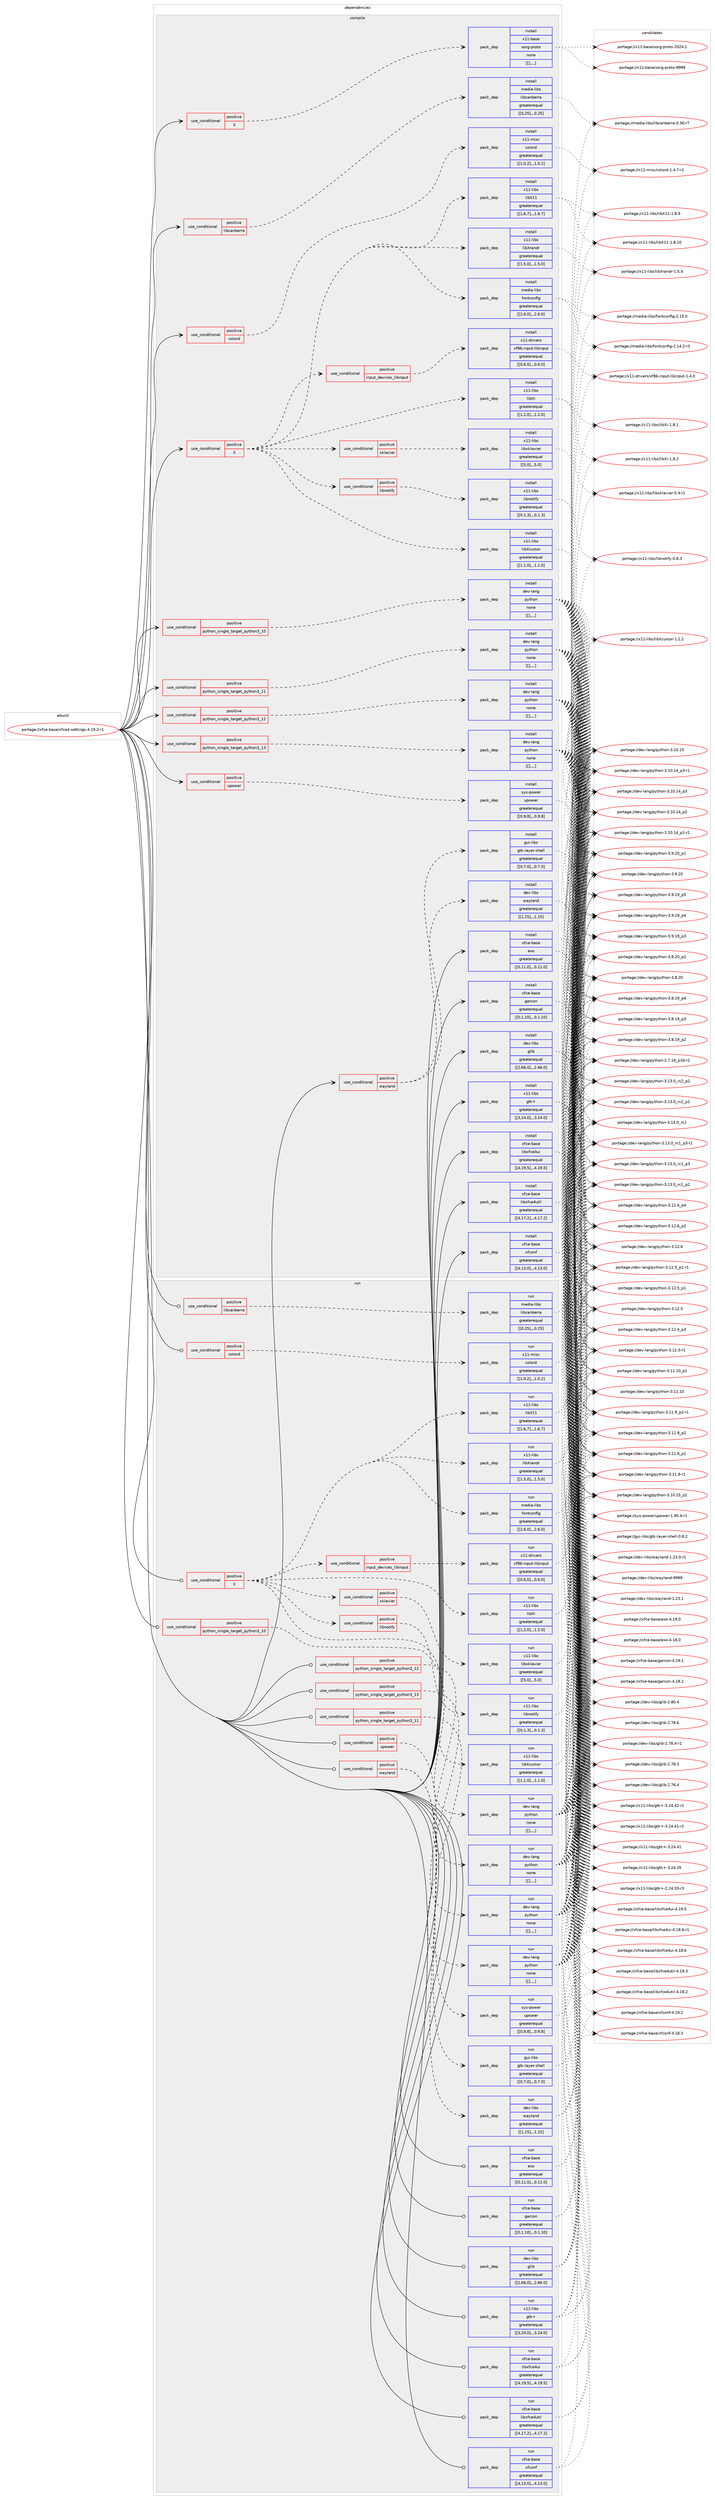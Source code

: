 digraph prolog {

# *************
# Graph options
# *************

newrank=true;
concentrate=true;
compound=true;
graph [rankdir=LR,fontname=Helvetica,fontsize=10,ranksep=1.5];#, ranksep=2.5, nodesep=0.2];
edge  [arrowhead=vee];
node  [fontname=Helvetica,fontsize=10];

# **********
# The ebuild
# **********

subgraph cluster_leftcol {
color=gray;
label=<<i>ebuild</i>>;
id [label="portage://xfce-base/xfce4-settings-4.19.2-r1", color=red, width=4, href="../xfce-base/xfce4-settings-4.19.2-r1.svg"];
}

# ****************
# The dependencies
# ****************

subgraph cluster_midcol {
color=gray;
label=<<i>dependencies</i>>;
subgraph cluster_compile {
fillcolor="#eeeeee";
style=filled;
label=<<i>compile</i>>;
subgraph cond12088 {
dependency35372 [label=<<TABLE BORDER="0" CELLBORDER="1" CELLSPACING="0" CELLPADDING="4"><TR><TD ROWSPAN="3" CELLPADDING="10">use_conditional</TD></TR><TR><TD>positive</TD></TR><TR><TD>X</TD></TR></TABLE>>, shape=none, color=red];
subgraph pack23039 {
dependency35373 [label=<<TABLE BORDER="0" CELLBORDER="1" CELLSPACING="0" CELLPADDING="4" WIDTH="220"><TR><TD ROWSPAN="6" CELLPADDING="30">pack_dep</TD></TR><TR><TD WIDTH="110">install</TD></TR><TR><TD>media-libs</TD></TR><TR><TD>fontconfig</TD></TR><TR><TD>greaterequal</TD></TR><TR><TD>[[2,6,0],,,2.6.0]</TD></TR></TABLE>>, shape=none, color=blue];
}
dependency35372:e -> dependency35373:w [weight=20,style="dashed",arrowhead="vee"];
subgraph pack23040 {
dependency35374 [label=<<TABLE BORDER="0" CELLBORDER="1" CELLSPACING="0" CELLPADDING="4" WIDTH="220"><TR><TD ROWSPAN="6" CELLPADDING="30">pack_dep</TD></TR><TR><TD WIDTH="110">install</TD></TR><TR><TD>x11-libs</TD></TR><TR><TD>libX11</TD></TR><TR><TD>greaterequal</TD></TR><TR><TD>[[1,6,7],,,1.6.7]</TD></TR></TABLE>>, shape=none, color=blue];
}
dependency35372:e -> dependency35374:w [weight=20,style="dashed",arrowhead="vee"];
subgraph pack23041 {
dependency35375 [label=<<TABLE BORDER="0" CELLBORDER="1" CELLSPACING="0" CELLPADDING="4" WIDTH="220"><TR><TD ROWSPAN="6" CELLPADDING="30">pack_dep</TD></TR><TR><TD WIDTH="110">install</TD></TR><TR><TD>x11-libs</TD></TR><TR><TD>libXcursor</TD></TR><TR><TD>greaterequal</TD></TR><TR><TD>[[1,1,0],,,1.1.0]</TD></TR></TABLE>>, shape=none, color=blue];
}
dependency35372:e -> dependency35375:w [weight=20,style="dashed",arrowhead="vee"];
subgraph pack23042 {
dependency35376 [label=<<TABLE BORDER="0" CELLBORDER="1" CELLSPACING="0" CELLPADDING="4" WIDTH="220"><TR><TD ROWSPAN="6" CELLPADDING="30">pack_dep</TD></TR><TR><TD WIDTH="110">install</TD></TR><TR><TD>x11-libs</TD></TR><TR><TD>libXi</TD></TR><TR><TD>greaterequal</TD></TR><TR><TD>[[1,2,0],,,1.2.0]</TD></TR></TABLE>>, shape=none, color=blue];
}
dependency35372:e -> dependency35376:w [weight=20,style="dashed",arrowhead="vee"];
subgraph pack23043 {
dependency35377 [label=<<TABLE BORDER="0" CELLBORDER="1" CELLSPACING="0" CELLPADDING="4" WIDTH="220"><TR><TD ROWSPAN="6" CELLPADDING="30">pack_dep</TD></TR><TR><TD WIDTH="110">install</TD></TR><TR><TD>x11-libs</TD></TR><TR><TD>libXrandr</TD></TR><TR><TD>greaterequal</TD></TR><TR><TD>[[1,5,0],,,1.5.0]</TD></TR></TABLE>>, shape=none, color=blue];
}
dependency35372:e -> dependency35377:w [weight=20,style="dashed",arrowhead="vee"];
subgraph cond12089 {
dependency35378 [label=<<TABLE BORDER="0" CELLBORDER="1" CELLSPACING="0" CELLPADDING="4"><TR><TD ROWSPAN="3" CELLPADDING="10">use_conditional</TD></TR><TR><TD>positive</TD></TR><TR><TD>input_devices_libinput</TD></TR></TABLE>>, shape=none, color=red];
subgraph pack23044 {
dependency35379 [label=<<TABLE BORDER="0" CELLBORDER="1" CELLSPACING="0" CELLPADDING="4" WIDTH="220"><TR><TD ROWSPAN="6" CELLPADDING="30">pack_dep</TD></TR><TR><TD WIDTH="110">install</TD></TR><TR><TD>x11-drivers</TD></TR><TR><TD>xf86-input-libinput</TD></TR><TR><TD>greaterequal</TD></TR><TR><TD>[[0,6,0],,,0.6.0]</TD></TR></TABLE>>, shape=none, color=blue];
}
dependency35378:e -> dependency35379:w [weight=20,style="dashed",arrowhead="vee"];
}
dependency35372:e -> dependency35378:w [weight=20,style="dashed",arrowhead="vee"];
subgraph cond12090 {
dependency35380 [label=<<TABLE BORDER="0" CELLBORDER="1" CELLSPACING="0" CELLPADDING="4"><TR><TD ROWSPAN="3" CELLPADDING="10">use_conditional</TD></TR><TR><TD>positive</TD></TR><TR><TD>libnotify</TD></TR></TABLE>>, shape=none, color=red];
subgraph pack23045 {
dependency35381 [label=<<TABLE BORDER="0" CELLBORDER="1" CELLSPACING="0" CELLPADDING="4" WIDTH="220"><TR><TD ROWSPAN="6" CELLPADDING="30">pack_dep</TD></TR><TR><TD WIDTH="110">install</TD></TR><TR><TD>x11-libs</TD></TR><TR><TD>libnotify</TD></TR><TR><TD>greaterequal</TD></TR><TR><TD>[[0,1,3],,,0.1.3]</TD></TR></TABLE>>, shape=none, color=blue];
}
dependency35380:e -> dependency35381:w [weight=20,style="dashed",arrowhead="vee"];
}
dependency35372:e -> dependency35380:w [weight=20,style="dashed",arrowhead="vee"];
subgraph cond12091 {
dependency35382 [label=<<TABLE BORDER="0" CELLBORDER="1" CELLSPACING="0" CELLPADDING="4"><TR><TD ROWSPAN="3" CELLPADDING="10">use_conditional</TD></TR><TR><TD>positive</TD></TR><TR><TD>xklavier</TD></TR></TABLE>>, shape=none, color=red];
subgraph pack23046 {
dependency35383 [label=<<TABLE BORDER="0" CELLBORDER="1" CELLSPACING="0" CELLPADDING="4" WIDTH="220"><TR><TD ROWSPAN="6" CELLPADDING="30">pack_dep</TD></TR><TR><TD WIDTH="110">install</TD></TR><TR><TD>x11-libs</TD></TR><TR><TD>libxklavier</TD></TR><TR><TD>greaterequal</TD></TR><TR><TD>[[5,0],,,5.0]</TD></TR></TABLE>>, shape=none, color=blue];
}
dependency35382:e -> dependency35383:w [weight=20,style="dashed",arrowhead="vee"];
}
dependency35372:e -> dependency35382:w [weight=20,style="dashed",arrowhead="vee"];
}
id:e -> dependency35372:w [weight=20,style="solid",arrowhead="vee"];
subgraph cond12092 {
dependency35384 [label=<<TABLE BORDER="0" CELLBORDER="1" CELLSPACING="0" CELLPADDING="4"><TR><TD ROWSPAN="3" CELLPADDING="10">use_conditional</TD></TR><TR><TD>positive</TD></TR><TR><TD>X</TD></TR></TABLE>>, shape=none, color=red];
subgraph pack23047 {
dependency35385 [label=<<TABLE BORDER="0" CELLBORDER="1" CELLSPACING="0" CELLPADDING="4" WIDTH="220"><TR><TD ROWSPAN="6" CELLPADDING="30">pack_dep</TD></TR><TR><TD WIDTH="110">install</TD></TR><TR><TD>x11-base</TD></TR><TR><TD>xorg-proto</TD></TR><TR><TD>none</TD></TR><TR><TD>[[],,,,]</TD></TR></TABLE>>, shape=none, color=blue];
}
dependency35384:e -> dependency35385:w [weight=20,style="dashed",arrowhead="vee"];
}
id:e -> dependency35384:w [weight=20,style="solid",arrowhead="vee"];
subgraph cond12093 {
dependency35386 [label=<<TABLE BORDER="0" CELLBORDER="1" CELLSPACING="0" CELLPADDING="4"><TR><TD ROWSPAN="3" CELLPADDING="10">use_conditional</TD></TR><TR><TD>positive</TD></TR><TR><TD>colord</TD></TR></TABLE>>, shape=none, color=red];
subgraph pack23048 {
dependency35387 [label=<<TABLE BORDER="0" CELLBORDER="1" CELLSPACING="0" CELLPADDING="4" WIDTH="220"><TR><TD ROWSPAN="6" CELLPADDING="30">pack_dep</TD></TR><TR><TD WIDTH="110">install</TD></TR><TR><TD>x11-misc</TD></TR><TR><TD>colord</TD></TR><TR><TD>greaterequal</TD></TR><TR><TD>[[1,0,2],,,1.0.2]</TD></TR></TABLE>>, shape=none, color=blue];
}
dependency35386:e -> dependency35387:w [weight=20,style="dashed",arrowhead="vee"];
}
id:e -> dependency35386:w [weight=20,style="solid",arrowhead="vee"];
subgraph cond12094 {
dependency35388 [label=<<TABLE BORDER="0" CELLBORDER="1" CELLSPACING="0" CELLPADDING="4"><TR><TD ROWSPAN="3" CELLPADDING="10">use_conditional</TD></TR><TR><TD>positive</TD></TR><TR><TD>libcanberra</TD></TR></TABLE>>, shape=none, color=red];
subgraph pack23049 {
dependency35389 [label=<<TABLE BORDER="0" CELLBORDER="1" CELLSPACING="0" CELLPADDING="4" WIDTH="220"><TR><TD ROWSPAN="6" CELLPADDING="30">pack_dep</TD></TR><TR><TD WIDTH="110">install</TD></TR><TR><TD>media-libs</TD></TR><TR><TD>libcanberra</TD></TR><TR><TD>greaterequal</TD></TR><TR><TD>[[0,25],,,0.25]</TD></TR></TABLE>>, shape=none, color=blue];
}
dependency35388:e -> dependency35389:w [weight=20,style="dashed",arrowhead="vee"];
}
id:e -> dependency35388:w [weight=20,style="solid",arrowhead="vee"];
subgraph cond12095 {
dependency35390 [label=<<TABLE BORDER="0" CELLBORDER="1" CELLSPACING="0" CELLPADDING="4"><TR><TD ROWSPAN="3" CELLPADDING="10">use_conditional</TD></TR><TR><TD>positive</TD></TR><TR><TD>python_single_target_python3_10</TD></TR></TABLE>>, shape=none, color=red];
subgraph pack23050 {
dependency35391 [label=<<TABLE BORDER="0" CELLBORDER="1" CELLSPACING="0" CELLPADDING="4" WIDTH="220"><TR><TD ROWSPAN="6" CELLPADDING="30">pack_dep</TD></TR><TR><TD WIDTH="110">install</TD></TR><TR><TD>dev-lang</TD></TR><TR><TD>python</TD></TR><TR><TD>none</TD></TR><TR><TD>[[],,,,]</TD></TR></TABLE>>, shape=none, color=blue];
}
dependency35390:e -> dependency35391:w [weight=20,style="dashed",arrowhead="vee"];
}
id:e -> dependency35390:w [weight=20,style="solid",arrowhead="vee"];
subgraph cond12096 {
dependency35392 [label=<<TABLE BORDER="0" CELLBORDER="1" CELLSPACING="0" CELLPADDING="4"><TR><TD ROWSPAN="3" CELLPADDING="10">use_conditional</TD></TR><TR><TD>positive</TD></TR><TR><TD>python_single_target_python3_11</TD></TR></TABLE>>, shape=none, color=red];
subgraph pack23051 {
dependency35393 [label=<<TABLE BORDER="0" CELLBORDER="1" CELLSPACING="0" CELLPADDING="4" WIDTH="220"><TR><TD ROWSPAN="6" CELLPADDING="30">pack_dep</TD></TR><TR><TD WIDTH="110">install</TD></TR><TR><TD>dev-lang</TD></TR><TR><TD>python</TD></TR><TR><TD>none</TD></TR><TR><TD>[[],,,,]</TD></TR></TABLE>>, shape=none, color=blue];
}
dependency35392:e -> dependency35393:w [weight=20,style="dashed",arrowhead="vee"];
}
id:e -> dependency35392:w [weight=20,style="solid",arrowhead="vee"];
subgraph cond12097 {
dependency35394 [label=<<TABLE BORDER="0" CELLBORDER="1" CELLSPACING="0" CELLPADDING="4"><TR><TD ROWSPAN="3" CELLPADDING="10">use_conditional</TD></TR><TR><TD>positive</TD></TR><TR><TD>python_single_target_python3_12</TD></TR></TABLE>>, shape=none, color=red];
subgraph pack23052 {
dependency35395 [label=<<TABLE BORDER="0" CELLBORDER="1" CELLSPACING="0" CELLPADDING="4" WIDTH="220"><TR><TD ROWSPAN="6" CELLPADDING="30">pack_dep</TD></TR><TR><TD WIDTH="110">install</TD></TR><TR><TD>dev-lang</TD></TR><TR><TD>python</TD></TR><TR><TD>none</TD></TR><TR><TD>[[],,,,]</TD></TR></TABLE>>, shape=none, color=blue];
}
dependency35394:e -> dependency35395:w [weight=20,style="dashed",arrowhead="vee"];
}
id:e -> dependency35394:w [weight=20,style="solid",arrowhead="vee"];
subgraph cond12098 {
dependency35396 [label=<<TABLE BORDER="0" CELLBORDER="1" CELLSPACING="0" CELLPADDING="4"><TR><TD ROWSPAN="3" CELLPADDING="10">use_conditional</TD></TR><TR><TD>positive</TD></TR><TR><TD>python_single_target_python3_13</TD></TR></TABLE>>, shape=none, color=red];
subgraph pack23053 {
dependency35397 [label=<<TABLE BORDER="0" CELLBORDER="1" CELLSPACING="0" CELLPADDING="4" WIDTH="220"><TR><TD ROWSPAN="6" CELLPADDING="30">pack_dep</TD></TR><TR><TD WIDTH="110">install</TD></TR><TR><TD>dev-lang</TD></TR><TR><TD>python</TD></TR><TR><TD>none</TD></TR><TR><TD>[[],,,,]</TD></TR></TABLE>>, shape=none, color=blue];
}
dependency35396:e -> dependency35397:w [weight=20,style="dashed",arrowhead="vee"];
}
id:e -> dependency35396:w [weight=20,style="solid",arrowhead="vee"];
subgraph cond12099 {
dependency35398 [label=<<TABLE BORDER="0" CELLBORDER="1" CELLSPACING="0" CELLPADDING="4"><TR><TD ROWSPAN="3" CELLPADDING="10">use_conditional</TD></TR><TR><TD>positive</TD></TR><TR><TD>upower</TD></TR></TABLE>>, shape=none, color=red];
subgraph pack23054 {
dependency35399 [label=<<TABLE BORDER="0" CELLBORDER="1" CELLSPACING="0" CELLPADDING="4" WIDTH="220"><TR><TD ROWSPAN="6" CELLPADDING="30">pack_dep</TD></TR><TR><TD WIDTH="110">install</TD></TR><TR><TD>sys-power</TD></TR><TR><TD>upower</TD></TR><TR><TD>greaterequal</TD></TR><TR><TD>[[0,9,8],,,0.9.8]</TD></TR></TABLE>>, shape=none, color=blue];
}
dependency35398:e -> dependency35399:w [weight=20,style="dashed",arrowhead="vee"];
}
id:e -> dependency35398:w [weight=20,style="solid",arrowhead="vee"];
subgraph cond12100 {
dependency35400 [label=<<TABLE BORDER="0" CELLBORDER="1" CELLSPACING="0" CELLPADDING="4"><TR><TD ROWSPAN="3" CELLPADDING="10">use_conditional</TD></TR><TR><TD>positive</TD></TR><TR><TD>wayland</TD></TR></TABLE>>, shape=none, color=red];
subgraph pack23055 {
dependency35401 [label=<<TABLE BORDER="0" CELLBORDER="1" CELLSPACING="0" CELLPADDING="4" WIDTH="220"><TR><TD ROWSPAN="6" CELLPADDING="30">pack_dep</TD></TR><TR><TD WIDTH="110">install</TD></TR><TR><TD>dev-libs</TD></TR><TR><TD>wayland</TD></TR><TR><TD>greaterequal</TD></TR><TR><TD>[[1,15],,,1.15]</TD></TR></TABLE>>, shape=none, color=blue];
}
dependency35400:e -> dependency35401:w [weight=20,style="dashed",arrowhead="vee"];
subgraph pack23056 {
dependency35402 [label=<<TABLE BORDER="0" CELLBORDER="1" CELLSPACING="0" CELLPADDING="4" WIDTH="220"><TR><TD ROWSPAN="6" CELLPADDING="30">pack_dep</TD></TR><TR><TD WIDTH="110">install</TD></TR><TR><TD>gui-libs</TD></TR><TR><TD>gtk-layer-shell</TD></TR><TR><TD>greaterequal</TD></TR><TR><TD>[[0,7,0],,,0.7.0]</TD></TR></TABLE>>, shape=none, color=blue];
}
dependency35400:e -> dependency35402:w [weight=20,style="dashed",arrowhead="vee"];
}
id:e -> dependency35400:w [weight=20,style="solid",arrowhead="vee"];
subgraph pack23057 {
dependency35403 [label=<<TABLE BORDER="0" CELLBORDER="1" CELLSPACING="0" CELLPADDING="4" WIDTH="220"><TR><TD ROWSPAN="6" CELLPADDING="30">pack_dep</TD></TR><TR><TD WIDTH="110">install</TD></TR><TR><TD>dev-libs</TD></TR><TR><TD>glib</TD></TR><TR><TD>greaterequal</TD></TR><TR><TD>[[2,66,0],,,2.66.0]</TD></TR></TABLE>>, shape=none, color=blue];
}
id:e -> dependency35403:w [weight=20,style="solid",arrowhead="vee"];
subgraph pack23058 {
dependency35404 [label=<<TABLE BORDER="0" CELLBORDER="1" CELLSPACING="0" CELLPADDING="4" WIDTH="220"><TR><TD ROWSPAN="6" CELLPADDING="30">pack_dep</TD></TR><TR><TD WIDTH="110">install</TD></TR><TR><TD>x11-libs</TD></TR><TR><TD>gtk+</TD></TR><TR><TD>greaterequal</TD></TR><TR><TD>[[3,24,0],,,3.24.0]</TD></TR></TABLE>>, shape=none, color=blue];
}
id:e -> dependency35404:w [weight=20,style="solid",arrowhead="vee"];
subgraph pack23059 {
dependency35405 [label=<<TABLE BORDER="0" CELLBORDER="1" CELLSPACING="0" CELLPADDING="4" WIDTH="220"><TR><TD ROWSPAN="6" CELLPADDING="30">pack_dep</TD></TR><TR><TD WIDTH="110">install</TD></TR><TR><TD>xfce-base</TD></TR><TR><TD>exo</TD></TR><TR><TD>greaterequal</TD></TR><TR><TD>[[0,11,0],,,0.11.0]</TD></TR></TABLE>>, shape=none, color=blue];
}
id:e -> dependency35405:w [weight=20,style="solid",arrowhead="vee"];
subgraph pack23060 {
dependency35406 [label=<<TABLE BORDER="0" CELLBORDER="1" CELLSPACING="0" CELLPADDING="4" WIDTH="220"><TR><TD ROWSPAN="6" CELLPADDING="30">pack_dep</TD></TR><TR><TD WIDTH="110">install</TD></TR><TR><TD>xfce-base</TD></TR><TR><TD>garcon</TD></TR><TR><TD>greaterequal</TD></TR><TR><TD>[[0,1,10],,,0.1.10]</TD></TR></TABLE>>, shape=none, color=blue];
}
id:e -> dependency35406:w [weight=20,style="solid",arrowhead="vee"];
subgraph pack23061 {
dependency35407 [label=<<TABLE BORDER="0" CELLBORDER="1" CELLSPACING="0" CELLPADDING="4" WIDTH="220"><TR><TD ROWSPAN="6" CELLPADDING="30">pack_dep</TD></TR><TR><TD WIDTH="110">install</TD></TR><TR><TD>xfce-base</TD></TR><TR><TD>libxfce4ui</TD></TR><TR><TD>greaterequal</TD></TR><TR><TD>[[4,19,5],,,4.19.5]</TD></TR></TABLE>>, shape=none, color=blue];
}
id:e -> dependency35407:w [weight=20,style="solid",arrowhead="vee"];
subgraph pack23062 {
dependency35408 [label=<<TABLE BORDER="0" CELLBORDER="1" CELLSPACING="0" CELLPADDING="4" WIDTH="220"><TR><TD ROWSPAN="6" CELLPADDING="30">pack_dep</TD></TR><TR><TD WIDTH="110">install</TD></TR><TR><TD>xfce-base</TD></TR><TR><TD>libxfce4util</TD></TR><TR><TD>greaterequal</TD></TR><TR><TD>[[4,17,2],,,4.17.2]</TD></TR></TABLE>>, shape=none, color=blue];
}
id:e -> dependency35408:w [weight=20,style="solid",arrowhead="vee"];
subgraph pack23063 {
dependency35409 [label=<<TABLE BORDER="0" CELLBORDER="1" CELLSPACING="0" CELLPADDING="4" WIDTH="220"><TR><TD ROWSPAN="6" CELLPADDING="30">pack_dep</TD></TR><TR><TD WIDTH="110">install</TD></TR><TR><TD>xfce-base</TD></TR><TR><TD>xfconf</TD></TR><TR><TD>greaterequal</TD></TR><TR><TD>[[4,13,0],,,4.13.0]</TD></TR></TABLE>>, shape=none, color=blue];
}
id:e -> dependency35409:w [weight=20,style="solid",arrowhead="vee"];
}
subgraph cluster_compileandrun {
fillcolor="#eeeeee";
style=filled;
label=<<i>compile and run</i>>;
}
subgraph cluster_run {
fillcolor="#eeeeee";
style=filled;
label=<<i>run</i>>;
subgraph cond12101 {
dependency35410 [label=<<TABLE BORDER="0" CELLBORDER="1" CELLSPACING="0" CELLPADDING="4"><TR><TD ROWSPAN="3" CELLPADDING="10">use_conditional</TD></TR><TR><TD>positive</TD></TR><TR><TD>X</TD></TR></TABLE>>, shape=none, color=red];
subgraph pack23064 {
dependency35411 [label=<<TABLE BORDER="0" CELLBORDER="1" CELLSPACING="0" CELLPADDING="4" WIDTH="220"><TR><TD ROWSPAN="6" CELLPADDING="30">pack_dep</TD></TR><TR><TD WIDTH="110">run</TD></TR><TR><TD>media-libs</TD></TR><TR><TD>fontconfig</TD></TR><TR><TD>greaterequal</TD></TR><TR><TD>[[2,6,0],,,2.6.0]</TD></TR></TABLE>>, shape=none, color=blue];
}
dependency35410:e -> dependency35411:w [weight=20,style="dashed",arrowhead="vee"];
subgraph pack23065 {
dependency35412 [label=<<TABLE BORDER="0" CELLBORDER="1" CELLSPACING="0" CELLPADDING="4" WIDTH="220"><TR><TD ROWSPAN="6" CELLPADDING="30">pack_dep</TD></TR><TR><TD WIDTH="110">run</TD></TR><TR><TD>x11-libs</TD></TR><TR><TD>libX11</TD></TR><TR><TD>greaterequal</TD></TR><TR><TD>[[1,6,7],,,1.6.7]</TD></TR></TABLE>>, shape=none, color=blue];
}
dependency35410:e -> dependency35412:w [weight=20,style="dashed",arrowhead="vee"];
subgraph pack23066 {
dependency35413 [label=<<TABLE BORDER="0" CELLBORDER="1" CELLSPACING="0" CELLPADDING="4" WIDTH="220"><TR><TD ROWSPAN="6" CELLPADDING="30">pack_dep</TD></TR><TR><TD WIDTH="110">run</TD></TR><TR><TD>x11-libs</TD></TR><TR><TD>libXcursor</TD></TR><TR><TD>greaterequal</TD></TR><TR><TD>[[1,1,0],,,1.1.0]</TD></TR></TABLE>>, shape=none, color=blue];
}
dependency35410:e -> dependency35413:w [weight=20,style="dashed",arrowhead="vee"];
subgraph pack23067 {
dependency35414 [label=<<TABLE BORDER="0" CELLBORDER="1" CELLSPACING="0" CELLPADDING="4" WIDTH="220"><TR><TD ROWSPAN="6" CELLPADDING="30">pack_dep</TD></TR><TR><TD WIDTH="110">run</TD></TR><TR><TD>x11-libs</TD></TR><TR><TD>libXi</TD></TR><TR><TD>greaterequal</TD></TR><TR><TD>[[1,2,0],,,1.2.0]</TD></TR></TABLE>>, shape=none, color=blue];
}
dependency35410:e -> dependency35414:w [weight=20,style="dashed",arrowhead="vee"];
subgraph pack23068 {
dependency35415 [label=<<TABLE BORDER="0" CELLBORDER="1" CELLSPACING="0" CELLPADDING="4" WIDTH="220"><TR><TD ROWSPAN="6" CELLPADDING="30">pack_dep</TD></TR><TR><TD WIDTH="110">run</TD></TR><TR><TD>x11-libs</TD></TR><TR><TD>libXrandr</TD></TR><TR><TD>greaterequal</TD></TR><TR><TD>[[1,5,0],,,1.5.0]</TD></TR></TABLE>>, shape=none, color=blue];
}
dependency35410:e -> dependency35415:w [weight=20,style="dashed",arrowhead="vee"];
subgraph cond12102 {
dependency35416 [label=<<TABLE BORDER="0" CELLBORDER="1" CELLSPACING="0" CELLPADDING="4"><TR><TD ROWSPAN="3" CELLPADDING="10">use_conditional</TD></TR><TR><TD>positive</TD></TR><TR><TD>input_devices_libinput</TD></TR></TABLE>>, shape=none, color=red];
subgraph pack23069 {
dependency35417 [label=<<TABLE BORDER="0" CELLBORDER="1" CELLSPACING="0" CELLPADDING="4" WIDTH="220"><TR><TD ROWSPAN="6" CELLPADDING="30">pack_dep</TD></TR><TR><TD WIDTH="110">run</TD></TR><TR><TD>x11-drivers</TD></TR><TR><TD>xf86-input-libinput</TD></TR><TR><TD>greaterequal</TD></TR><TR><TD>[[0,6,0],,,0.6.0]</TD></TR></TABLE>>, shape=none, color=blue];
}
dependency35416:e -> dependency35417:w [weight=20,style="dashed",arrowhead="vee"];
}
dependency35410:e -> dependency35416:w [weight=20,style="dashed",arrowhead="vee"];
subgraph cond12103 {
dependency35418 [label=<<TABLE BORDER="0" CELLBORDER="1" CELLSPACING="0" CELLPADDING="4"><TR><TD ROWSPAN="3" CELLPADDING="10">use_conditional</TD></TR><TR><TD>positive</TD></TR><TR><TD>libnotify</TD></TR></TABLE>>, shape=none, color=red];
subgraph pack23070 {
dependency35419 [label=<<TABLE BORDER="0" CELLBORDER="1" CELLSPACING="0" CELLPADDING="4" WIDTH="220"><TR><TD ROWSPAN="6" CELLPADDING="30">pack_dep</TD></TR><TR><TD WIDTH="110">run</TD></TR><TR><TD>x11-libs</TD></TR><TR><TD>libnotify</TD></TR><TR><TD>greaterequal</TD></TR><TR><TD>[[0,1,3],,,0.1.3]</TD></TR></TABLE>>, shape=none, color=blue];
}
dependency35418:e -> dependency35419:w [weight=20,style="dashed",arrowhead="vee"];
}
dependency35410:e -> dependency35418:w [weight=20,style="dashed",arrowhead="vee"];
subgraph cond12104 {
dependency35420 [label=<<TABLE BORDER="0" CELLBORDER="1" CELLSPACING="0" CELLPADDING="4"><TR><TD ROWSPAN="3" CELLPADDING="10">use_conditional</TD></TR><TR><TD>positive</TD></TR><TR><TD>xklavier</TD></TR></TABLE>>, shape=none, color=red];
subgraph pack23071 {
dependency35421 [label=<<TABLE BORDER="0" CELLBORDER="1" CELLSPACING="0" CELLPADDING="4" WIDTH="220"><TR><TD ROWSPAN="6" CELLPADDING="30">pack_dep</TD></TR><TR><TD WIDTH="110">run</TD></TR><TR><TD>x11-libs</TD></TR><TR><TD>libxklavier</TD></TR><TR><TD>greaterequal</TD></TR><TR><TD>[[5,0],,,5.0]</TD></TR></TABLE>>, shape=none, color=blue];
}
dependency35420:e -> dependency35421:w [weight=20,style="dashed",arrowhead="vee"];
}
dependency35410:e -> dependency35420:w [weight=20,style="dashed",arrowhead="vee"];
}
id:e -> dependency35410:w [weight=20,style="solid",arrowhead="odot"];
subgraph cond12105 {
dependency35422 [label=<<TABLE BORDER="0" CELLBORDER="1" CELLSPACING="0" CELLPADDING="4"><TR><TD ROWSPAN="3" CELLPADDING="10">use_conditional</TD></TR><TR><TD>positive</TD></TR><TR><TD>colord</TD></TR></TABLE>>, shape=none, color=red];
subgraph pack23072 {
dependency35423 [label=<<TABLE BORDER="0" CELLBORDER="1" CELLSPACING="0" CELLPADDING="4" WIDTH="220"><TR><TD ROWSPAN="6" CELLPADDING="30">pack_dep</TD></TR><TR><TD WIDTH="110">run</TD></TR><TR><TD>x11-misc</TD></TR><TR><TD>colord</TD></TR><TR><TD>greaterequal</TD></TR><TR><TD>[[1,0,2],,,1.0.2]</TD></TR></TABLE>>, shape=none, color=blue];
}
dependency35422:e -> dependency35423:w [weight=20,style="dashed",arrowhead="vee"];
}
id:e -> dependency35422:w [weight=20,style="solid",arrowhead="odot"];
subgraph cond12106 {
dependency35424 [label=<<TABLE BORDER="0" CELLBORDER="1" CELLSPACING="0" CELLPADDING="4"><TR><TD ROWSPAN="3" CELLPADDING="10">use_conditional</TD></TR><TR><TD>positive</TD></TR><TR><TD>libcanberra</TD></TR></TABLE>>, shape=none, color=red];
subgraph pack23073 {
dependency35425 [label=<<TABLE BORDER="0" CELLBORDER="1" CELLSPACING="0" CELLPADDING="4" WIDTH="220"><TR><TD ROWSPAN="6" CELLPADDING="30">pack_dep</TD></TR><TR><TD WIDTH="110">run</TD></TR><TR><TD>media-libs</TD></TR><TR><TD>libcanberra</TD></TR><TR><TD>greaterequal</TD></TR><TR><TD>[[0,25],,,0.25]</TD></TR></TABLE>>, shape=none, color=blue];
}
dependency35424:e -> dependency35425:w [weight=20,style="dashed",arrowhead="vee"];
}
id:e -> dependency35424:w [weight=20,style="solid",arrowhead="odot"];
subgraph cond12107 {
dependency35426 [label=<<TABLE BORDER="0" CELLBORDER="1" CELLSPACING="0" CELLPADDING="4"><TR><TD ROWSPAN="3" CELLPADDING="10">use_conditional</TD></TR><TR><TD>positive</TD></TR><TR><TD>python_single_target_python3_10</TD></TR></TABLE>>, shape=none, color=red];
subgraph pack23074 {
dependency35427 [label=<<TABLE BORDER="0" CELLBORDER="1" CELLSPACING="0" CELLPADDING="4" WIDTH="220"><TR><TD ROWSPAN="6" CELLPADDING="30">pack_dep</TD></TR><TR><TD WIDTH="110">run</TD></TR><TR><TD>dev-lang</TD></TR><TR><TD>python</TD></TR><TR><TD>none</TD></TR><TR><TD>[[],,,,]</TD></TR></TABLE>>, shape=none, color=blue];
}
dependency35426:e -> dependency35427:w [weight=20,style="dashed",arrowhead="vee"];
}
id:e -> dependency35426:w [weight=20,style="solid",arrowhead="odot"];
subgraph cond12108 {
dependency35428 [label=<<TABLE BORDER="0" CELLBORDER="1" CELLSPACING="0" CELLPADDING="4"><TR><TD ROWSPAN="3" CELLPADDING="10">use_conditional</TD></TR><TR><TD>positive</TD></TR><TR><TD>python_single_target_python3_11</TD></TR></TABLE>>, shape=none, color=red];
subgraph pack23075 {
dependency35429 [label=<<TABLE BORDER="0" CELLBORDER="1" CELLSPACING="0" CELLPADDING="4" WIDTH="220"><TR><TD ROWSPAN="6" CELLPADDING="30">pack_dep</TD></TR><TR><TD WIDTH="110">run</TD></TR><TR><TD>dev-lang</TD></TR><TR><TD>python</TD></TR><TR><TD>none</TD></TR><TR><TD>[[],,,,]</TD></TR></TABLE>>, shape=none, color=blue];
}
dependency35428:e -> dependency35429:w [weight=20,style="dashed",arrowhead="vee"];
}
id:e -> dependency35428:w [weight=20,style="solid",arrowhead="odot"];
subgraph cond12109 {
dependency35430 [label=<<TABLE BORDER="0" CELLBORDER="1" CELLSPACING="0" CELLPADDING="4"><TR><TD ROWSPAN="3" CELLPADDING="10">use_conditional</TD></TR><TR><TD>positive</TD></TR><TR><TD>python_single_target_python3_12</TD></TR></TABLE>>, shape=none, color=red];
subgraph pack23076 {
dependency35431 [label=<<TABLE BORDER="0" CELLBORDER="1" CELLSPACING="0" CELLPADDING="4" WIDTH="220"><TR><TD ROWSPAN="6" CELLPADDING="30">pack_dep</TD></TR><TR><TD WIDTH="110">run</TD></TR><TR><TD>dev-lang</TD></TR><TR><TD>python</TD></TR><TR><TD>none</TD></TR><TR><TD>[[],,,,]</TD></TR></TABLE>>, shape=none, color=blue];
}
dependency35430:e -> dependency35431:w [weight=20,style="dashed",arrowhead="vee"];
}
id:e -> dependency35430:w [weight=20,style="solid",arrowhead="odot"];
subgraph cond12110 {
dependency35432 [label=<<TABLE BORDER="0" CELLBORDER="1" CELLSPACING="0" CELLPADDING="4"><TR><TD ROWSPAN="3" CELLPADDING="10">use_conditional</TD></TR><TR><TD>positive</TD></TR><TR><TD>python_single_target_python3_13</TD></TR></TABLE>>, shape=none, color=red];
subgraph pack23077 {
dependency35433 [label=<<TABLE BORDER="0" CELLBORDER="1" CELLSPACING="0" CELLPADDING="4" WIDTH="220"><TR><TD ROWSPAN="6" CELLPADDING="30">pack_dep</TD></TR><TR><TD WIDTH="110">run</TD></TR><TR><TD>dev-lang</TD></TR><TR><TD>python</TD></TR><TR><TD>none</TD></TR><TR><TD>[[],,,,]</TD></TR></TABLE>>, shape=none, color=blue];
}
dependency35432:e -> dependency35433:w [weight=20,style="dashed",arrowhead="vee"];
}
id:e -> dependency35432:w [weight=20,style="solid",arrowhead="odot"];
subgraph cond12111 {
dependency35434 [label=<<TABLE BORDER="0" CELLBORDER="1" CELLSPACING="0" CELLPADDING="4"><TR><TD ROWSPAN="3" CELLPADDING="10">use_conditional</TD></TR><TR><TD>positive</TD></TR><TR><TD>upower</TD></TR></TABLE>>, shape=none, color=red];
subgraph pack23078 {
dependency35435 [label=<<TABLE BORDER="0" CELLBORDER="1" CELLSPACING="0" CELLPADDING="4" WIDTH="220"><TR><TD ROWSPAN="6" CELLPADDING="30">pack_dep</TD></TR><TR><TD WIDTH="110">run</TD></TR><TR><TD>sys-power</TD></TR><TR><TD>upower</TD></TR><TR><TD>greaterequal</TD></TR><TR><TD>[[0,9,8],,,0.9.8]</TD></TR></TABLE>>, shape=none, color=blue];
}
dependency35434:e -> dependency35435:w [weight=20,style="dashed",arrowhead="vee"];
}
id:e -> dependency35434:w [weight=20,style="solid",arrowhead="odot"];
subgraph cond12112 {
dependency35436 [label=<<TABLE BORDER="0" CELLBORDER="1" CELLSPACING="0" CELLPADDING="4"><TR><TD ROWSPAN="3" CELLPADDING="10">use_conditional</TD></TR><TR><TD>positive</TD></TR><TR><TD>wayland</TD></TR></TABLE>>, shape=none, color=red];
subgraph pack23079 {
dependency35437 [label=<<TABLE BORDER="0" CELLBORDER="1" CELLSPACING="0" CELLPADDING="4" WIDTH="220"><TR><TD ROWSPAN="6" CELLPADDING="30">pack_dep</TD></TR><TR><TD WIDTH="110">run</TD></TR><TR><TD>dev-libs</TD></TR><TR><TD>wayland</TD></TR><TR><TD>greaterequal</TD></TR><TR><TD>[[1,15],,,1.15]</TD></TR></TABLE>>, shape=none, color=blue];
}
dependency35436:e -> dependency35437:w [weight=20,style="dashed",arrowhead="vee"];
subgraph pack23080 {
dependency35438 [label=<<TABLE BORDER="0" CELLBORDER="1" CELLSPACING="0" CELLPADDING="4" WIDTH="220"><TR><TD ROWSPAN="6" CELLPADDING="30">pack_dep</TD></TR><TR><TD WIDTH="110">run</TD></TR><TR><TD>gui-libs</TD></TR><TR><TD>gtk-layer-shell</TD></TR><TR><TD>greaterequal</TD></TR><TR><TD>[[0,7,0],,,0.7.0]</TD></TR></TABLE>>, shape=none, color=blue];
}
dependency35436:e -> dependency35438:w [weight=20,style="dashed",arrowhead="vee"];
}
id:e -> dependency35436:w [weight=20,style="solid",arrowhead="odot"];
subgraph pack23081 {
dependency35439 [label=<<TABLE BORDER="0" CELLBORDER="1" CELLSPACING="0" CELLPADDING="4" WIDTH="220"><TR><TD ROWSPAN="6" CELLPADDING="30">pack_dep</TD></TR><TR><TD WIDTH="110">run</TD></TR><TR><TD>dev-libs</TD></TR><TR><TD>glib</TD></TR><TR><TD>greaterequal</TD></TR><TR><TD>[[2,66,0],,,2.66.0]</TD></TR></TABLE>>, shape=none, color=blue];
}
id:e -> dependency35439:w [weight=20,style="solid",arrowhead="odot"];
subgraph pack23082 {
dependency35440 [label=<<TABLE BORDER="0" CELLBORDER="1" CELLSPACING="0" CELLPADDING="4" WIDTH="220"><TR><TD ROWSPAN="6" CELLPADDING="30">pack_dep</TD></TR><TR><TD WIDTH="110">run</TD></TR><TR><TD>x11-libs</TD></TR><TR><TD>gtk+</TD></TR><TR><TD>greaterequal</TD></TR><TR><TD>[[3,24,0],,,3.24.0]</TD></TR></TABLE>>, shape=none, color=blue];
}
id:e -> dependency35440:w [weight=20,style="solid",arrowhead="odot"];
subgraph pack23083 {
dependency35441 [label=<<TABLE BORDER="0" CELLBORDER="1" CELLSPACING="0" CELLPADDING="4" WIDTH="220"><TR><TD ROWSPAN="6" CELLPADDING="30">pack_dep</TD></TR><TR><TD WIDTH="110">run</TD></TR><TR><TD>xfce-base</TD></TR><TR><TD>exo</TD></TR><TR><TD>greaterequal</TD></TR><TR><TD>[[0,11,0],,,0.11.0]</TD></TR></TABLE>>, shape=none, color=blue];
}
id:e -> dependency35441:w [weight=20,style="solid",arrowhead="odot"];
subgraph pack23084 {
dependency35442 [label=<<TABLE BORDER="0" CELLBORDER="1" CELLSPACING="0" CELLPADDING="4" WIDTH="220"><TR><TD ROWSPAN="6" CELLPADDING="30">pack_dep</TD></TR><TR><TD WIDTH="110">run</TD></TR><TR><TD>xfce-base</TD></TR><TR><TD>garcon</TD></TR><TR><TD>greaterequal</TD></TR><TR><TD>[[0,1,10],,,0.1.10]</TD></TR></TABLE>>, shape=none, color=blue];
}
id:e -> dependency35442:w [weight=20,style="solid",arrowhead="odot"];
subgraph pack23085 {
dependency35443 [label=<<TABLE BORDER="0" CELLBORDER="1" CELLSPACING="0" CELLPADDING="4" WIDTH="220"><TR><TD ROWSPAN="6" CELLPADDING="30">pack_dep</TD></TR><TR><TD WIDTH="110">run</TD></TR><TR><TD>xfce-base</TD></TR><TR><TD>libxfce4ui</TD></TR><TR><TD>greaterequal</TD></TR><TR><TD>[[4,19,5],,,4.19.5]</TD></TR></TABLE>>, shape=none, color=blue];
}
id:e -> dependency35443:w [weight=20,style="solid",arrowhead="odot"];
subgraph pack23086 {
dependency35444 [label=<<TABLE BORDER="0" CELLBORDER="1" CELLSPACING="0" CELLPADDING="4" WIDTH="220"><TR><TD ROWSPAN="6" CELLPADDING="30">pack_dep</TD></TR><TR><TD WIDTH="110">run</TD></TR><TR><TD>xfce-base</TD></TR><TR><TD>libxfce4util</TD></TR><TR><TD>greaterequal</TD></TR><TR><TD>[[4,17,2],,,4.17.2]</TD></TR></TABLE>>, shape=none, color=blue];
}
id:e -> dependency35444:w [weight=20,style="solid",arrowhead="odot"];
subgraph pack23087 {
dependency35445 [label=<<TABLE BORDER="0" CELLBORDER="1" CELLSPACING="0" CELLPADDING="4" WIDTH="220"><TR><TD ROWSPAN="6" CELLPADDING="30">pack_dep</TD></TR><TR><TD WIDTH="110">run</TD></TR><TR><TD>xfce-base</TD></TR><TR><TD>xfconf</TD></TR><TR><TD>greaterequal</TD></TR><TR><TD>[[4,13,0],,,4.13.0]</TD></TR></TABLE>>, shape=none, color=blue];
}
id:e -> dependency35445:w [weight=20,style="solid",arrowhead="odot"];
}
}

# **************
# The candidates
# **************

subgraph cluster_choices {
rank=same;
color=gray;
label=<<i>candidates</i>>;

subgraph choice23039 {
color=black;
nodesep=1;
choice109101100105974510810598115471021111101169911111010210510345504649534648 [label="portage://media-libs/fontconfig-2.15.0", color=red, width=4,href="../media-libs/fontconfig-2.15.0.svg"];
choice1091011001059745108105981154710211111011699111110102105103455046495246504511451 [label="portage://media-libs/fontconfig-2.14.2-r3", color=red, width=4,href="../media-libs/fontconfig-2.14.2-r3.svg"];
dependency35373:e -> choice109101100105974510810598115471021111101169911111010210510345504649534648:w [style=dotted,weight="100"];
dependency35373:e -> choice1091011001059745108105981154710211111011699111110102105103455046495246504511451:w [style=dotted,weight="100"];
}
subgraph choice23040 {
color=black;
nodesep=1;
choice12049494510810598115471081059888494945494656464948 [label="portage://x11-libs/libX11-1.8.10", color=red, width=4,href="../x11-libs/libX11-1.8.10.svg"];
choice120494945108105981154710810598884949454946564657 [label="portage://x11-libs/libX11-1.8.9", color=red, width=4,href="../x11-libs/libX11-1.8.9.svg"];
dependency35374:e -> choice12049494510810598115471081059888494945494656464948:w [style=dotted,weight="100"];
dependency35374:e -> choice120494945108105981154710810598884949454946564657:w [style=dotted,weight="100"];
}
subgraph choice23041 {
color=black;
nodesep=1;
choice1204949451081059811547108105988899117114115111114454946504650 [label="portage://x11-libs/libXcursor-1.2.2", color=red, width=4,href="../x11-libs/libXcursor-1.2.2.svg"];
dependency35375:e -> choice1204949451081059811547108105988899117114115111114454946504650:w [style=dotted,weight="100"];
}
subgraph choice23042 {
color=black;
nodesep=1;
choice12049494510810598115471081059888105454946564650 [label="portage://x11-libs/libXi-1.8.2", color=red, width=4,href="../x11-libs/libXi-1.8.2.svg"];
choice12049494510810598115471081059888105454946564649 [label="portage://x11-libs/libXi-1.8.1", color=red, width=4,href="../x11-libs/libXi-1.8.1.svg"];
dependency35376:e -> choice12049494510810598115471081059888105454946564650:w [style=dotted,weight="100"];
dependency35376:e -> choice12049494510810598115471081059888105454946564649:w [style=dotted,weight="100"];
}
subgraph choice23043 {
color=black;
nodesep=1;
choice1204949451081059811547108105988811497110100114454946534652 [label="portage://x11-libs/libXrandr-1.5.4", color=red, width=4,href="../x11-libs/libXrandr-1.5.4.svg"];
dependency35377:e -> choice1204949451081059811547108105988811497110100114454946534652:w [style=dotted,weight="100"];
}
subgraph choice23044 {
color=black;
nodesep=1;
choice120494945100114105118101114115471201025654451051101121171164510810598105110112117116454946524648 [label="portage://x11-drivers/xf86-input-libinput-1.4.0", color=red, width=4,href="../x11-drivers/xf86-input-libinput-1.4.0.svg"];
dependency35379:e -> choice120494945100114105118101114115471201025654451051101121171164510810598105110112117116454946524648:w [style=dotted,weight="100"];
}
subgraph choice23045 {
color=black;
nodesep=1;
choice120494945108105981154710810598110111116105102121454846564651 [label="portage://x11-libs/libnotify-0.8.3", color=red, width=4,href="../x11-libs/libnotify-0.8.3.svg"];
dependency35381:e -> choice120494945108105981154710810598110111116105102121454846564651:w [style=dotted,weight="100"];
}
subgraph choice23046 {
color=black;
nodesep=1;
choice12049494510810598115471081059812010710897118105101114455346524511449 [label="portage://x11-libs/libxklavier-5.4-r1", color=red, width=4,href="../x11-libs/libxklavier-5.4-r1.svg"];
dependency35383:e -> choice12049494510810598115471081059812010710897118105101114455346524511449:w [style=dotted,weight="100"];
}
subgraph choice23047 {
color=black;
nodesep=1;
choice120494945989711510147120111114103451121141111161114557575757 [label="portage://x11-base/xorg-proto-9999", color=red, width=4,href="../x11-base/xorg-proto-9999.svg"];
choice1204949459897115101471201111141034511211411111611145504850524649 [label="portage://x11-base/xorg-proto-2024.1", color=red, width=4,href="../x11-base/xorg-proto-2024.1.svg"];
dependency35385:e -> choice120494945989711510147120111114103451121141111161114557575757:w [style=dotted,weight="100"];
dependency35385:e -> choice1204949459897115101471201111141034511211411111611145504850524649:w [style=dotted,weight="100"];
}
subgraph choice23048 {
color=black;
nodesep=1;
choice1204949451091051159947991111081111141004549465246554511449 [label="portage://x11-misc/colord-1.4.7-r1", color=red, width=4,href="../x11-misc/colord-1.4.7-r1.svg"];
dependency35387:e -> choice1204949451091051159947991111081111141004549465246554511449:w [style=dotted,weight="100"];
}
subgraph choice23049 {
color=black;
nodesep=1;
choice10910110010597451081059811547108105989997110981011141149745484651484511455 [label="portage://media-libs/libcanberra-0.30-r7", color=red, width=4,href="../media-libs/libcanberra-0.30-r7.svg"];
dependency35389:e -> choice10910110010597451081059811547108105989997110981011141149745484651484511455:w [style=dotted,weight="100"];
}
subgraph choice23050 {
color=black;
nodesep=1;
choice100101118451089711010347112121116104111110455146495146489511499509511250 [label="portage://dev-lang/python-3.13.0_rc2_p2", color=red, width=4,href="../dev-lang/python-3.13.0_rc2_p2.svg"];
choice100101118451089711010347112121116104111110455146495146489511499509511249 [label="portage://dev-lang/python-3.13.0_rc2_p1", color=red, width=4,href="../dev-lang/python-3.13.0_rc2_p1.svg"];
choice10010111845108971101034711212111610411111045514649514648951149950 [label="portage://dev-lang/python-3.13.0_rc2", color=red, width=4,href="../dev-lang/python-3.13.0_rc2.svg"];
choice1001011184510897110103471121211161041111104551464951464895114994995112514511449 [label="portage://dev-lang/python-3.13.0_rc1_p3-r1", color=red, width=4,href="../dev-lang/python-3.13.0_rc1_p3-r1.svg"];
choice100101118451089711010347112121116104111110455146495146489511499499511251 [label="portage://dev-lang/python-3.13.0_rc1_p3", color=red, width=4,href="../dev-lang/python-3.13.0_rc1_p3.svg"];
choice100101118451089711010347112121116104111110455146495146489511499499511250 [label="portage://dev-lang/python-3.13.0_rc1_p2", color=red, width=4,href="../dev-lang/python-3.13.0_rc1_p2.svg"];
choice100101118451089711010347112121116104111110455146495046549511252 [label="portage://dev-lang/python-3.12.6_p4", color=red, width=4,href="../dev-lang/python-3.12.6_p4.svg"];
choice100101118451089711010347112121116104111110455146495046549511250 [label="portage://dev-lang/python-3.12.6_p2", color=red, width=4,href="../dev-lang/python-3.12.6_p2.svg"];
choice10010111845108971101034711212111610411111045514649504654 [label="portage://dev-lang/python-3.12.6", color=red, width=4,href="../dev-lang/python-3.12.6.svg"];
choice1001011184510897110103471121211161041111104551464950465395112494511449 [label="portage://dev-lang/python-3.12.5_p1-r1", color=red, width=4,href="../dev-lang/python-3.12.5_p1-r1.svg"];
choice100101118451089711010347112121116104111110455146495046539511249 [label="portage://dev-lang/python-3.12.5_p1", color=red, width=4,href="../dev-lang/python-3.12.5_p1.svg"];
choice10010111845108971101034711212111610411111045514649504653 [label="portage://dev-lang/python-3.12.5", color=red, width=4,href="../dev-lang/python-3.12.5.svg"];
choice100101118451089711010347112121116104111110455146495046529511251 [label="portage://dev-lang/python-3.12.4_p3", color=red, width=4,href="../dev-lang/python-3.12.4_p3.svg"];
choice100101118451089711010347112121116104111110455146495046514511449 [label="portage://dev-lang/python-3.12.3-r1", color=red, width=4,href="../dev-lang/python-3.12.3-r1.svg"];
choice10010111845108971101034711212111610411111045514649494649489511249 [label="portage://dev-lang/python-3.11.10_p1", color=red, width=4,href="../dev-lang/python-3.11.10_p1.svg"];
choice1001011184510897110103471121211161041111104551464949464948 [label="portage://dev-lang/python-3.11.10", color=red, width=4,href="../dev-lang/python-3.11.10.svg"];
choice1001011184510897110103471121211161041111104551464949465795112504511449 [label="portage://dev-lang/python-3.11.9_p2-r1", color=red, width=4,href="../dev-lang/python-3.11.9_p2-r1.svg"];
choice100101118451089711010347112121116104111110455146494946579511250 [label="portage://dev-lang/python-3.11.9_p2", color=red, width=4,href="../dev-lang/python-3.11.9_p2.svg"];
choice100101118451089711010347112121116104111110455146494946579511249 [label="portage://dev-lang/python-3.11.9_p1", color=red, width=4,href="../dev-lang/python-3.11.9_p1.svg"];
choice100101118451089711010347112121116104111110455146494946574511449 [label="portage://dev-lang/python-3.11.9-r1", color=red, width=4,href="../dev-lang/python-3.11.9-r1.svg"];
choice10010111845108971101034711212111610411111045514649484649539511249 [label="portage://dev-lang/python-3.10.15_p1", color=red, width=4,href="../dev-lang/python-3.10.15_p1.svg"];
choice1001011184510897110103471121211161041111104551464948464953 [label="portage://dev-lang/python-3.10.15", color=red, width=4,href="../dev-lang/python-3.10.15.svg"];
choice100101118451089711010347112121116104111110455146494846495295112514511449 [label="portage://dev-lang/python-3.10.14_p3-r1", color=red, width=4,href="../dev-lang/python-3.10.14_p3-r1.svg"];
choice10010111845108971101034711212111610411111045514649484649529511251 [label="portage://dev-lang/python-3.10.14_p3", color=red, width=4,href="../dev-lang/python-3.10.14_p3.svg"];
choice10010111845108971101034711212111610411111045514649484649529511250 [label="portage://dev-lang/python-3.10.14_p2", color=red, width=4,href="../dev-lang/python-3.10.14_p2.svg"];
choice100101118451089711010347112121116104111110455146494846495295112494511449 [label="portage://dev-lang/python-3.10.14_p1-r1", color=red, width=4,href="../dev-lang/python-3.10.14_p1-r1.svg"];
choice100101118451089711010347112121116104111110455146574650489511249 [label="portage://dev-lang/python-3.9.20_p1", color=red, width=4,href="../dev-lang/python-3.9.20_p1.svg"];
choice10010111845108971101034711212111610411111045514657465048 [label="portage://dev-lang/python-3.9.20", color=red, width=4,href="../dev-lang/python-3.9.20.svg"];
choice100101118451089711010347112121116104111110455146574649579511253 [label="portage://dev-lang/python-3.9.19_p5", color=red, width=4,href="../dev-lang/python-3.9.19_p5.svg"];
choice100101118451089711010347112121116104111110455146574649579511252 [label="portage://dev-lang/python-3.9.19_p4", color=red, width=4,href="../dev-lang/python-3.9.19_p4.svg"];
choice100101118451089711010347112121116104111110455146574649579511251 [label="portage://dev-lang/python-3.9.19_p3", color=red, width=4,href="../dev-lang/python-3.9.19_p3.svg"];
choice100101118451089711010347112121116104111110455146564650489511250 [label="portage://dev-lang/python-3.8.20_p2", color=red, width=4,href="../dev-lang/python-3.8.20_p2.svg"];
choice10010111845108971101034711212111610411111045514656465048 [label="portage://dev-lang/python-3.8.20", color=red, width=4,href="../dev-lang/python-3.8.20.svg"];
choice100101118451089711010347112121116104111110455146564649579511252 [label="portage://dev-lang/python-3.8.19_p4", color=red, width=4,href="../dev-lang/python-3.8.19_p4.svg"];
choice100101118451089711010347112121116104111110455146564649579511251 [label="portage://dev-lang/python-3.8.19_p3", color=red, width=4,href="../dev-lang/python-3.8.19_p3.svg"];
choice100101118451089711010347112121116104111110455146564649579511250 [label="portage://dev-lang/python-3.8.19_p2", color=red, width=4,href="../dev-lang/python-3.8.19_p2.svg"];
choice100101118451089711010347112121116104111110455046554649569511249544511450 [label="portage://dev-lang/python-2.7.18_p16-r2", color=red, width=4,href="../dev-lang/python-2.7.18_p16-r2.svg"];
dependency35391:e -> choice100101118451089711010347112121116104111110455146495146489511499509511250:w [style=dotted,weight="100"];
dependency35391:e -> choice100101118451089711010347112121116104111110455146495146489511499509511249:w [style=dotted,weight="100"];
dependency35391:e -> choice10010111845108971101034711212111610411111045514649514648951149950:w [style=dotted,weight="100"];
dependency35391:e -> choice1001011184510897110103471121211161041111104551464951464895114994995112514511449:w [style=dotted,weight="100"];
dependency35391:e -> choice100101118451089711010347112121116104111110455146495146489511499499511251:w [style=dotted,weight="100"];
dependency35391:e -> choice100101118451089711010347112121116104111110455146495146489511499499511250:w [style=dotted,weight="100"];
dependency35391:e -> choice100101118451089711010347112121116104111110455146495046549511252:w [style=dotted,weight="100"];
dependency35391:e -> choice100101118451089711010347112121116104111110455146495046549511250:w [style=dotted,weight="100"];
dependency35391:e -> choice10010111845108971101034711212111610411111045514649504654:w [style=dotted,weight="100"];
dependency35391:e -> choice1001011184510897110103471121211161041111104551464950465395112494511449:w [style=dotted,weight="100"];
dependency35391:e -> choice100101118451089711010347112121116104111110455146495046539511249:w [style=dotted,weight="100"];
dependency35391:e -> choice10010111845108971101034711212111610411111045514649504653:w [style=dotted,weight="100"];
dependency35391:e -> choice100101118451089711010347112121116104111110455146495046529511251:w [style=dotted,weight="100"];
dependency35391:e -> choice100101118451089711010347112121116104111110455146495046514511449:w [style=dotted,weight="100"];
dependency35391:e -> choice10010111845108971101034711212111610411111045514649494649489511249:w [style=dotted,weight="100"];
dependency35391:e -> choice1001011184510897110103471121211161041111104551464949464948:w [style=dotted,weight="100"];
dependency35391:e -> choice1001011184510897110103471121211161041111104551464949465795112504511449:w [style=dotted,weight="100"];
dependency35391:e -> choice100101118451089711010347112121116104111110455146494946579511250:w [style=dotted,weight="100"];
dependency35391:e -> choice100101118451089711010347112121116104111110455146494946579511249:w [style=dotted,weight="100"];
dependency35391:e -> choice100101118451089711010347112121116104111110455146494946574511449:w [style=dotted,weight="100"];
dependency35391:e -> choice10010111845108971101034711212111610411111045514649484649539511249:w [style=dotted,weight="100"];
dependency35391:e -> choice1001011184510897110103471121211161041111104551464948464953:w [style=dotted,weight="100"];
dependency35391:e -> choice100101118451089711010347112121116104111110455146494846495295112514511449:w [style=dotted,weight="100"];
dependency35391:e -> choice10010111845108971101034711212111610411111045514649484649529511251:w [style=dotted,weight="100"];
dependency35391:e -> choice10010111845108971101034711212111610411111045514649484649529511250:w [style=dotted,weight="100"];
dependency35391:e -> choice100101118451089711010347112121116104111110455146494846495295112494511449:w [style=dotted,weight="100"];
dependency35391:e -> choice100101118451089711010347112121116104111110455146574650489511249:w [style=dotted,weight="100"];
dependency35391:e -> choice10010111845108971101034711212111610411111045514657465048:w [style=dotted,weight="100"];
dependency35391:e -> choice100101118451089711010347112121116104111110455146574649579511253:w [style=dotted,weight="100"];
dependency35391:e -> choice100101118451089711010347112121116104111110455146574649579511252:w [style=dotted,weight="100"];
dependency35391:e -> choice100101118451089711010347112121116104111110455146574649579511251:w [style=dotted,weight="100"];
dependency35391:e -> choice100101118451089711010347112121116104111110455146564650489511250:w [style=dotted,weight="100"];
dependency35391:e -> choice10010111845108971101034711212111610411111045514656465048:w [style=dotted,weight="100"];
dependency35391:e -> choice100101118451089711010347112121116104111110455146564649579511252:w [style=dotted,weight="100"];
dependency35391:e -> choice100101118451089711010347112121116104111110455146564649579511251:w [style=dotted,weight="100"];
dependency35391:e -> choice100101118451089711010347112121116104111110455146564649579511250:w [style=dotted,weight="100"];
dependency35391:e -> choice100101118451089711010347112121116104111110455046554649569511249544511450:w [style=dotted,weight="100"];
}
subgraph choice23051 {
color=black;
nodesep=1;
choice100101118451089711010347112121116104111110455146495146489511499509511250 [label="portage://dev-lang/python-3.13.0_rc2_p2", color=red, width=4,href="../dev-lang/python-3.13.0_rc2_p2.svg"];
choice100101118451089711010347112121116104111110455146495146489511499509511249 [label="portage://dev-lang/python-3.13.0_rc2_p1", color=red, width=4,href="../dev-lang/python-3.13.0_rc2_p1.svg"];
choice10010111845108971101034711212111610411111045514649514648951149950 [label="portage://dev-lang/python-3.13.0_rc2", color=red, width=4,href="../dev-lang/python-3.13.0_rc2.svg"];
choice1001011184510897110103471121211161041111104551464951464895114994995112514511449 [label="portage://dev-lang/python-3.13.0_rc1_p3-r1", color=red, width=4,href="../dev-lang/python-3.13.0_rc1_p3-r1.svg"];
choice100101118451089711010347112121116104111110455146495146489511499499511251 [label="portage://dev-lang/python-3.13.0_rc1_p3", color=red, width=4,href="../dev-lang/python-3.13.0_rc1_p3.svg"];
choice100101118451089711010347112121116104111110455146495146489511499499511250 [label="portage://dev-lang/python-3.13.0_rc1_p2", color=red, width=4,href="../dev-lang/python-3.13.0_rc1_p2.svg"];
choice100101118451089711010347112121116104111110455146495046549511252 [label="portage://dev-lang/python-3.12.6_p4", color=red, width=4,href="../dev-lang/python-3.12.6_p4.svg"];
choice100101118451089711010347112121116104111110455146495046549511250 [label="portage://dev-lang/python-3.12.6_p2", color=red, width=4,href="../dev-lang/python-3.12.6_p2.svg"];
choice10010111845108971101034711212111610411111045514649504654 [label="portage://dev-lang/python-3.12.6", color=red, width=4,href="../dev-lang/python-3.12.6.svg"];
choice1001011184510897110103471121211161041111104551464950465395112494511449 [label="portage://dev-lang/python-3.12.5_p1-r1", color=red, width=4,href="../dev-lang/python-3.12.5_p1-r1.svg"];
choice100101118451089711010347112121116104111110455146495046539511249 [label="portage://dev-lang/python-3.12.5_p1", color=red, width=4,href="../dev-lang/python-3.12.5_p1.svg"];
choice10010111845108971101034711212111610411111045514649504653 [label="portage://dev-lang/python-3.12.5", color=red, width=4,href="../dev-lang/python-3.12.5.svg"];
choice100101118451089711010347112121116104111110455146495046529511251 [label="portage://dev-lang/python-3.12.4_p3", color=red, width=4,href="../dev-lang/python-3.12.4_p3.svg"];
choice100101118451089711010347112121116104111110455146495046514511449 [label="portage://dev-lang/python-3.12.3-r1", color=red, width=4,href="../dev-lang/python-3.12.3-r1.svg"];
choice10010111845108971101034711212111610411111045514649494649489511249 [label="portage://dev-lang/python-3.11.10_p1", color=red, width=4,href="../dev-lang/python-3.11.10_p1.svg"];
choice1001011184510897110103471121211161041111104551464949464948 [label="portage://dev-lang/python-3.11.10", color=red, width=4,href="../dev-lang/python-3.11.10.svg"];
choice1001011184510897110103471121211161041111104551464949465795112504511449 [label="portage://dev-lang/python-3.11.9_p2-r1", color=red, width=4,href="../dev-lang/python-3.11.9_p2-r1.svg"];
choice100101118451089711010347112121116104111110455146494946579511250 [label="portage://dev-lang/python-3.11.9_p2", color=red, width=4,href="../dev-lang/python-3.11.9_p2.svg"];
choice100101118451089711010347112121116104111110455146494946579511249 [label="portage://dev-lang/python-3.11.9_p1", color=red, width=4,href="../dev-lang/python-3.11.9_p1.svg"];
choice100101118451089711010347112121116104111110455146494946574511449 [label="portage://dev-lang/python-3.11.9-r1", color=red, width=4,href="../dev-lang/python-3.11.9-r1.svg"];
choice10010111845108971101034711212111610411111045514649484649539511249 [label="portage://dev-lang/python-3.10.15_p1", color=red, width=4,href="../dev-lang/python-3.10.15_p1.svg"];
choice1001011184510897110103471121211161041111104551464948464953 [label="portage://dev-lang/python-3.10.15", color=red, width=4,href="../dev-lang/python-3.10.15.svg"];
choice100101118451089711010347112121116104111110455146494846495295112514511449 [label="portage://dev-lang/python-3.10.14_p3-r1", color=red, width=4,href="../dev-lang/python-3.10.14_p3-r1.svg"];
choice10010111845108971101034711212111610411111045514649484649529511251 [label="portage://dev-lang/python-3.10.14_p3", color=red, width=4,href="../dev-lang/python-3.10.14_p3.svg"];
choice10010111845108971101034711212111610411111045514649484649529511250 [label="portage://dev-lang/python-3.10.14_p2", color=red, width=4,href="../dev-lang/python-3.10.14_p2.svg"];
choice100101118451089711010347112121116104111110455146494846495295112494511449 [label="portage://dev-lang/python-3.10.14_p1-r1", color=red, width=4,href="../dev-lang/python-3.10.14_p1-r1.svg"];
choice100101118451089711010347112121116104111110455146574650489511249 [label="portage://dev-lang/python-3.9.20_p1", color=red, width=4,href="../dev-lang/python-3.9.20_p1.svg"];
choice10010111845108971101034711212111610411111045514657465048 [label="portage://dev-lang/python-3.9.20", color=red, width=4,href="../dev-lang/python-3.9.20.svg"];
choice100101118451089711010347112121116104111110455146574649579511253 [label="portage://dev-lang/python-3.9.19_p5", color=red, width=4,href="../dev-lang/python-3.9.19_p5.svg"];
choice100101118451089711010347112121116104111110455146574649579511252 [label="portage://dev-lang/python-3.9.19_p4", color=red, width=4,href="../dev-lang/python-3.9.19_p4.svg"];
choice100101118451089711010347112121116104111110455146574649579511251 [label="portage://dev-lang/python-3.9.19_p3", color=red, width=4,href="../dev-lang/python-3.9.19_p3.svg"];
choice100101118451089711010347112121116104111110455146564650489511250 [label="portage://dev-lang/python-3.8.20_p2", color=red, width=4,href="../dev-lang/python-3.8.20_p2.svg"];
choice10010111845108971101034711212111610411111045514656465048 [label="portage://dev-lang/python-3.8.20", color=red, width=4,href="../dev-lang/python-3.8.20.svg"];
choice100101118451089711010347112121116104111110455146564649579511252 [label="portage://dev-lang/python-3.8.19_p4", color=red, width=4,href="../dev-lang/python-3.8.19_p4.svg"];
choice100101118451089711010347112121116104111110455146564649579511251 [label="portage://dev-lang/python-3.8.19_p3", color=red, width=4,href="../dev-lang/python-3.8.19_p3.svg"];
choice100101118451089711010347112121116104111110455146564649579511250 [label="portage://dev-lang/python-3.8.19_p2", color=red, width=4,href="../dev-lang/python-3.8.19_p2.svg"];
choice100101118451089711010347112121116104111110455046554649569511249544511450 [label="portage://dev-lang/python-2.7.18_p16-r2", color=red, width=4,href="../dev-lang/python-2.7.18_p16-r2.svg"];
dependency35393:e -> choice100101118451089711010347112121116104111110455146495146489511499509511250:w [style=dotted,weight="100"];
dependency35393:e -> choice100101118451089711010347112121116104111110455146495146489511499509511249:w [style=dotted,weight="100"];
dependency35393:e -> choice10010111845108971101034711212111610411111045514649514648951149950:w [style=dotted,weight="100"];
dependency35393:e -> choice1001011184510897110103471121211161041111104551464951464895114994995112514511449:w [style=dotted,weight="100"];
dependency35393:e -> choice100101118451089711010347112121116104111110455146495146489511499499511251:w [style=dotted,weight="100"];
dependency35393:e -> choice100101118451089711010347112121116104111110455146495146489511499499511250:w [style=dotted,weight="100"];
dependency35393:e -> choice100101118451089711010347112121116104111110455146495046549511252:w [style=dotted,weight="100"];
dependency35393:e -> choice100101118451089711010347112121116104111110455146495046549511250:w [style=dotted,weight="100"];
dependency35393:e -> choice10010111845108971101034711212111610411111045514649504654:w [style=dotted,weight="100"];
dependency35393:e -> choice1001011184510897110103471121211161041111104551464950465395112494511449:w [style=dotted,weight="100"];
dependency35393:e -> choice100101118451089711010347112121116104111110455146495046539511249:w [style=dotted,weight="100"];
dependency35393:e -> choice10010111845108971101034711212111610411111045514649504653:w [style=dotted,weight="100"];
dependency35393:e -> choice100101118451089711010347112121116104111110455146495046529511251:w [style=dotted,weight="100"];
dependency35393:e -> choice100101118451089711010347112121116104111110455146495046514511449:w [style=dotted,weight="100"];
dependency35393:e -> choice10010111845108971101034711212111610411111045514649494649489511249:w [style=dotted,weight="100"];
dependency35393:e -> choice1001011184510897110103471121211161041111104551464949464948:w [style=dotted,weight="100"];
dependency35393:e -> choice1001011184510897110103471121211161041111104551464949465795112504511449:w [style=dotted,weight="100"];
dependency35393:e -> choice100101118451089711010347112121116104111110455146494946579511250:w [style=dotted,weight="100"];
dependency35393:e -> choice100101118451089711010347112121116104111110455146494946579511249:w [style=dotted,weight="100"];
dependency35393:e -> choice100101118451089711010347112121116104111110455146494946574511449:w [style=dotted,weight="100"];
dependency35393:e -> choice10010111845108971101034711212111610411111045514649484649539511249:w [style=dotted,weight="100"];
dependency35393:e -> choice1001011184510897110103471121211161041111104551464948464953:w [style=dotted,weight="100"];
dependency35393:e -> choice100101118451089711010347112121116104111110455146494846495295112514511449:w [style=dotted,weight="100"];
dependency35393:e -> choice10010111845108971101034711212111610411111045514649484649529511251:w [style=dotted,weight="100"];
dependency35393:e -> choice10010111845108971101034711212111610411111045514649484649529511250:w [style=dotted,weight="100"];
dependency35393:e -> choice100101118451089711010347112121116104111110455146494846495295112494511449:w [style=dotted,weight="100"];
dependency35393:e -> choice100101118451089711010347112121116104111110455146574650489511249:w [style=dotted,weight="100"];
dependency35393:e -> choice10010111845108971101034711212111610411111045514657465048:w [style=dotted,weight="100"];
dependency35393:e -> choice100101118451089711010347112121116104111110455146574649579511253:w [style=dotted,weight="100"];
dependency35393:e -> choice100101118451089711010347112121116104111110455146574649579511252:w [style=dotted,weight="100"];
dependency35393:e -> choice100101118451089711010347112121116104111110455146574649579511251:w [style=dotted,weight="100"];
dependency35393:e -> choice100101118451089711010347112121116104111110455146564650489511250:w [style=dotted,weight="100"];
dependency35393:e -> choice10010111845108971101034711212111610411111045514656465048:w [style=dotted,weight="100"];
dependency35393:e -> choice100101118451089711010347112121116104111110455146564649579511252:w [style=dotted,weight="100"];
dependency35393:e -> choice100101118451089711010347112121116104111110455146564649579511251:w [style=dotted,weight="100"];
dependency35393:e -> choice100101118451089711010347112121116104111110455146564649579511250:w [style=dotted,weight="100"];
dependency35393:e -> choice100101118451089711010347112121116104111110455046554649569511249544511450:w [style=dotted,weight="100"];
}
subgraph choice23052 {
color=black;
nodesep=1;
choice100101118451089711010347112121116104111110455146495146489511499509511250 [label="portage://dev-lang/python-3.13.0_rc2_p2", color=red, width=4,href="../dev-lang/python-3.13.0_rc2_p2.svg"];
choice100101118451089711010347112121116104111110455146495146489511499509511249 [label="portage://dev-lang/python-3.13.0_rc2_p1", color=red, width=4,href="../dev-lang/python-3.13.0_rc2_p1.svg"];
choice10010111845108971101034711212111610411111045514649514648951149950 [label="portage://dev-lang/python-3.13.0_rc2", color=red, width=4,href="../dev-lang/python-3.13.0_rc2.svg"];
choice1001011184510897110103471121211161041111104551464951464895114994995112514511449 [label="portage://dev-lang/python-3.13.0_rc1_p3-r1", color=red, width=4,href="../dev-lang/python-3.13.0_rc1_p3-r1.svg"];
choice100101118451089711010347112121116104111110455146495146489511499499511251 [label="portage://dev-lang/python-3.13.0_rc1_p3", color=red, width=4,href="../dev-lang/python-3.13.0_rc1_p3.svg"];
choice100101118451089711010347112121116104111110455146495146489511499499511250 [label="portage://dev-lang/python-3.13.0_rc1_p2", color=red, width=4,href="../dev-lang/python-3.13.0_rc1_p2.svg"];
choice100101118451089711010347112121116104111110455146495046549511252 [label="portage://dev-lang/python-3.12.6_p4", color=red, width=4,href="../dev-lang/python-3.12.6_p4.svg"];
choice100101118451089711010347112121116104111110455146495046549511250 [label="portage://dev-lang/python-3.12.6_p2", color=red, width=4,href="../dev-lang/python-3.12.6_p2.svg"];
choice10010111845108971101034711212111610411111045514649504654 [label="portage://dev-lang/python-3.12.6", color=red, width=4,href="../dev-lang/python-3.12.6.svg"];
choice1001011184510897110103471121211161041111104551464950465395112494511449 [label="portage://dev-lang/python-3.12.5_p1-r1", color=red, width=4,href="../dev-lang/python-3.12.5_p1-r1.svg"];
choice100101118451089711010347112121116104111110455146495046539511249 [label="portage://dev-lang/python-3.12.5_p1", color=red, width=4,href="../dev-lang/python-3.12.5_p1.svg"];
choice10010111845108971101034711212111610411111045514649504653 [label="portage://dev-lang/python-3.12.5", color=red, width=4,href="../dev-lang/python-3.12.5.svg"];
choice100101118451089711010347112121116104111110455146495046529511251 [label="portage://dev-lang/python-3.12.4_p3", color=red, width=4,href="../dev-lang/python-3.12.4_p3.svg"];
choice100101118451089711010347112121116104111110455146495046514511449 [label="portage://dev-lang/python-3.12.3-r1", color=red, width=4,href="../dev-lang/python-3.12.3-r1.svg"];
choice10010111845108971101034711212111610411111045514649494649489511249 [label="portage://dev-lang/python-3.11.10_p1", color=red, width=4,href="../dev-lang/python-3.11.10_p1.svg"];
choice1001011184510897110103471121211161041111104551464949464948 [label="portage://dev-lang/python-3.11.10", color=red, width=4,href="../dev-lang/python-3.11.10.svg"];
choice1001011184510897110103471121211161041111104551464949465795112504511449 [label="portage://dev-lang/python-3.11.9_p2-r1", color=red, width=4,href="../dev-lang/python-3.11.9_p2-r1.svg"];
choice100101118451089711010347112121116104111110455146494946579511250 [label="portage://dev-lang/python-3.11.9_p2", color=red, width=4,href="../dev-lang/python-3.11.9_p2.svg"];
choice100101118451089711010347112121116104111110455146494946579511249 [label="portage://dev-lang/python-3.11.9_p1", color=red, width=4,href="../dev-lang/python-3.11.9_p1.svg"];
choice100101118451089711010347112121116104111110455146494946574511449 [label="portage://dev-lang/python-3.11.9-r1", color=red, width=4,href="../dev-lang/python-3.11.9-r1.svg"];
choice10010111845108971101034711212111610411111045514649484649539511249 [label="portage://dev-lang/python-3.10.15_p1", color=red, width=4,href="../dev-lang/python-3.10.15_p1.svg"];
choice1001011184510897110103471121211161041111104551464948464953 [label="portage://dev-lang/python-3.10.15", color=red, width=4,href="../dev-lang/python-3.10.15.svg"];
choice100101118451089711010347112121116104111110455146494846495295112514511449 [label="portage://dev-lang/python-3.10.14_p3-r1", color=red, width=4,href="../dev-lang/python-3.10.14_p3-r1.svg"];
choice10010111845108971101034711212111610411111045514649484649529511251 [label="portage://dev-lang/python-3.10.14_p3", color=red, width=4,href="../dev-lang/python-3.10.14_p3.svg"];
choice10010111845108971101034711212111610411111045514649484649529511250 [label="portage://dev-lang/python-3.10.14_p2", color=red, width=4,href="../dev-lang/python-3.10.14_p2.svg"];
choice100101118451089711010347112121116104111110455146494846495295112494511449 [label="portage://dev-lang/python-3.10.14_p1-r1", color=red, width=4,href="../dev-lang/python-3.10.14_p1-r1.svg"];
choice100101118451089711010347112121116104111110455146574650489511249 [label="portage://dev-lang/python-3.9.20_p1", color=red, width=4,href="../dev-lang/python-3.9.20_p1.svg"];
choice10010111845108971101034711212111610411111045514657465048 [label="portage://dev-lang/python-3.9.20", color=red, width=4,href="../dev-lang/python-3.9.20.svg"];
choice100101118451089711010347112121116104111110455146574649579511253 [label="portage://dev-lang/python-3.9.19_p5", color=red, width=4,href="../dev-lang/python-3.9.19_p5.svg"];
choice100101118451089711010347112121116104111110455146574649579511252 [label="portage://dev-lang/python-3.9.19_p4", color=red, width=4,href="../dev-lang/python-3.9.19_p4.svg"];
choice100101118451089711010347112121116104111110455146574649579511251 [label="portage://dev-lang/python-3.9.19_p3", color=red, width=4,href="../dev-lang/python-3.9.19_p3.svg"];
choice100101118451089711010347112121116104111110455146564650489511250 [label="portage://dev-lang/python-3.8.20_p2", color=red, width=4,href="../dev-lang/python-3.8.20_p2.svg"];
choice10010111845108971101034711212111610411111045514656465048 [label="portage://dev-lang/python-3.8.20", color=red, width=4,href="../dev-lang/python-3.8.20.svg"];
choice100101118451089711010347112121116104111110455146564649579511252 [label="portage://dev-lang/python-3.8.19_p4", color=red, width=4,href="../dev-lang/python-3.8.19_p4.svg"];
choice100101118451089711010347112121116104111110455146564649579511251 [label="portage://dev-lang/python-3.8.19_p3", color=red, width=4,href="../dev-lang/python-3.8.19_p3.svg"];
choice100101118451089711010347112121116104111110455146564649579511250 [label="portage://dev-lang/python-3.8.19_p2", color=red, width=4,href="../dev-lang/python-3.8.19_p2.svg"];
choice100101118451089711010347112121116104111110455046554649569511249544511450 [label="portage://dev-lang/python-2.7.18_p16-r2", color=red, width=4,href="../dev-lang/python-2.7.18_p16-r2.svg"];
dependency35395:e -> choice100101118451089711010347112121116104111110455146495146489511499509511250:w [style=dotted,weight="100"];
dependency35395:e -> choice100101118451089711010347112121116104111110455146495146489511499509511249:w [style=dotted,weight="100"];
dependency35395:e -> choice10010111845108971101034711212111610411111045514649514648951149950:w [style=dotted,weight="100"];
dependency35395:e -> choice1001011184510897110103471121211161041111104551464951464895114994995112514511449:w [style=dotted,weight="100"];
dependency35395:e -> choice100101118451089711010347112121116104111110455146495146489511499499511251:w [style=dotted,weight="100"];
dependency35395:e -> choice100101118451089711010347112121116104111110455146495146489511499499511250:w [style=dotted,weight="100"];
dependency35395:e -> choice100101118451089711010347112121116104111110455146495046549511252:w [style=dotted,weight="100"];
dependency35395:e -> choice100101118451089711010347112121116104111110455146495046549511250:w [style=dotted,weight="100"];
dependency35395:e -> choice10010111845108971101034711212111610411111045514649504654:w [style=dotted,weight="100"];
dependency35395:e -> choice1001011184510897110103471121211161041111104551464950465395112494511449:w [style=dotted,weight="100"];
dependency35395:e -> choice100101118451089711010347112121116104111110455146495046539511249:w [style=dotted,weight="100"];
dependency35395:e -> choice10010111845108971101034711212111610411111045514649504653:w [style=dotted,weight="100"];
dependency35395:e -> choice100101118451089711010347112121116104111110455146495046529511251:w [style=dotted,weight="100"];
dependency35395:e -> choice100101118451089711010347112121116104111110455146495046514511449:w [style=dotted,weight="100"];
dependency35395:e -> choice10010111845108971101034711212111610411111045514649494649489511249:w [style=dotted,weight="100"];
dependency35395:e -> choice1001011184510897110103471121211161041111104551464949464948:w [style=dotted,weight="100"];
dependency35395:e -> choice1001011184510897110103471121211161041111104551464949465795112504511449:w [style=dotted,weight="100"];
dependency35395:e -> choice100101118451089711010347112121116104111110455146494946579511250:w [style=dotted,weight="100"];
dependency35395:e -> choice100101118451089711010347112121116104111110455146494946579511249:w [style=dotted,weight="100"];
dependency35395:e -> choice100101118451089711010347112121116104111110455146494946574511449:w [style=dotted,weight="100"];
dependency35395:e -> choice10010111845108971101034711212111610411111045514649484649539511249:w [style=dotted,weight="100"];
dependency35395:e -> choice1001011184510897110103471121211161041111104551464948464953:w [style=dotted,weight="100"];
dependency35395:e -> choice100101118451089711010347112121116104111110455146494846495295112514511449:w [style=dotted,weight="100"];
dependency35395:e -> choice10010111845108971101034711212111610411111045514649484649529511251:w [style=dotted,weight="100"];
dependency35395:e -> choice10010111845108971101034711212111610411111045514649484649529511250:w [style=dotted,weight="100"];
dependency35395:e -> choice100101118451089711010347112121116104111110455146494846495295112494511449:w [style=dotted,weight="100"];
dependency35395:e -> choice100101118451089711010347112121116104111110455146574650489511249:w [style=dotted,weight="100"];
dependency35395:e -> choice10010111845108971101034711212111610411111045514657465048:w [style=dotted,weight="100"];
dependency35395:e -> choice100101118451089711010347112121116104111110455146574649579511253:w [style=dotted,weight="100"];
dependency35395:e -> choice100101118451089711010347112121116104111110455146574649579511252:w [style=dotted,weight="100"];
dependency35395:e -> choice100101118451089711010347112121116104111110455146574649579511251:w [style=dotted,weight="100"];
dependency35395:e -> choice100101118451089711010347112121116104111110455146564650489511250:w [style=dotted,weight="100"];
dependency35395:e -> choice10010111845108971101034711212111610411111045514656465048:w [style=dotted,weight="100"];
dependency35395:e -> choice100101118451089711010347112121116104111110455146564649579511252:w [style=dotted,weight="100"];
dependency35395:e -> choice100101118451089711010347112121116104111110455146564649579511251:w [style=dotted,weight="100"];
dependency35395:e -> choice100101118451089711010347112121116104111110455146564649579511250:w [style=dotted,weight="100"];
dependency35395:e -> choice100101118451089711010347112121116104111110455046554649569511249544511450:w [style=dotted,weight="100"];
}
subgraph choice23053 {
color=black;
nodesep=1;
choice100101118451089711010347112121116104111110455146495146489511499509511250 [label="portage://dev-lang/python-3.13.0_rc2_p2", color=red, width=4,href="../dev-lang/python-3.13.0_rc2_p2.svg"];
choice100101118451089711010347112121116104111110455146495146489511499509511249 [label="portage://dev-lang/python-3.13.0_rc2_p1", color=red, width=4,href="../dev-lang/python-3.13.0_rc2_p1.svg"];
choice10010111845108971101034711212111610411111045514649514648951149950 [label="portage://dev-lang/python-3.13.0_rc2", color=red, width=4,href="../dev-lang/python-3.13.0_rc2.svg"];
choice1001011184510897110103471121211161041111104551464951464895114994995112514511449 [label="portage://dev-lang/python-3.13.0_rc1_p3-r1", color=red, width=4,href="../dev-lang/python-3.13.0_rc1_p3-r1.svg"];
choice100101118451089711010347112121116104111110455146495146489511499499511251 [label="portage://dev-lang/python-3.13.0_rc1_p3", color=red, width=4,href="../dev-lang/python-3.13.0_rc1_p3.svg"];
choice100101118451089711010347112121116104111110455146495146489511499499511250 [label="portage://dev-lang/python-3.13.0_rc1_p2", color=red, width=4,href="../dev-lang/python-3.13.0_rc1_p2.svg"];
choice100101118451089711010347112121116104111110455146495046549511252 [label="portage://dev-lang/python-3.12.6_p4", color=red, width=4,href="../dev-lang/python-3.12.6_p4.svg"];
choice100101118451089711010347112121116104111110455146495046549511250 [label="portage://dev-lang/python-3.12.6_p2", color=red, width=4,href="../dev-lang/python-3.12.6_p2.svg"];
choice10010111845108971101034711212111610411111045514649504654 [label="portage://dev-lang/python-3.12.6", color=red, width=4,href="../dev-lang/python-3.12.6.svg"];
choice1001011184510897110103471121211161041111104551464950465395112494511449 [label="portage://dev-lang/python-3.12.5_p1-r1", color=red, width=4,href="../dev-lang/python-3.12.5_p1-r1.svg"];
choice100101118451089711010347112121116104111110455146495046539511249 [label="portage://dev-lang/python-3.12.5_p1", color=red, width=4,href="../dev-lang/python-3.12.5_p1.svg"];
choice10010111845108971101034711212111610411111045514649504653 [label="portage://dev-lang/python-3.12.5", color=red, width=4,href="../dev-lang/python-3.12.5.svg"];
choice100101118451089711010347112121116104111110455146495046529511251 [label="portage://dev-lang/python-3.12.4_p3", color=red, width=4,href="../dev-lang/python-3.12.4_p3.svg"];
choice100101118451089711010347112121116104111110455146495046514511449 [label="portage://dev-lang/python-3.12.3-r1", color=red, width=4,href="../dev-lang/python-3.12.3-r1.svg"];
choice10010111845108971101034711212111610411111045514649494649489511249 [label="portage://dev-lang/python-3.11.10_p1", color=red, width=4,href="../dev-lang/python-3.11.10_p1.svg"];
choice1001011184510897110103471121211161041111104551464949464948 [label="portage://dev-lang/python-3.11.10", color=red, width=4,href="../dev-lang/python-3.11.10.svg"];
choice1001011184510897110103471121211161041111104551464949465795112504511449 [label="portage://dev-lang/python-3.11.9_p2-r1", color=red, width=4,href="../dev-lang/python-3.11.9_p2-r1.svg"];
choice100101118451089711010347112121116104111110455146494946579511250 [label="portage://dev-lang/python-3.11.9_p2", color=red, width=4,href="../dev-lang/python-3.11.9_p2.svg"];
choice100101118451089711010347112121116104111110455146494946579511249 [label="portage://dev-lang/python-3.11.9_p1", color=red, width=4,href="../dev-lang/python-3.11.9_p1.svg"];
choice100101118451089711010347112121116104111110455146494946574511449 [label="portage://dev-lang/python-3.11.9-r1", color=red, width=4,href="../dev-lang/python-3.11.9-r1.svg"];
choice10010111845108971101034711212111610411111045514649484649539511249 [label="portage://dev-lang/python-3.10.15_p1", color=red, width=4,href="../dev-lang/python-3.10.15_p1.svg"];
choice1001011184510897110103471121211161041111104551464948464953 [label="portage://dev-lang/python-3.10.15", color=red, width=4,href="../dev-lang/python-3.10.15.svg"];
choice100101118451089711010347112121116104111110455146494846495295112514511449 [label="portage://dev-lang/python-3.10.14_p3-r1", color=red, width=4,href="../dev-lang/python-3.10.14_p3-r1.svg"];
choice10010111845108971101034711212111610411111045514649484649529511251 [label="portage://dev-lang/python-3.10.14_p3", color=red, width=4,href="../dev-lang/python-3.10.14_p3.svg"];
choice10010111845108971101034711212111610411111045514649484649529511250 [label="portage://dev-lang/python-3.10.14_p2", color=red, width=4,href="../dev-lang/python-3.10.14_p2.svg"];
choice100101118451089711010347112121116104111110455146494846495295112494511449 [label="portage://dev-lang/python-3.10.14_p1-r1", color=red, width=4,href="../dev-lang/python-3.10.14_p1-r1.svg"];
choice100101118451089711010347112121116104111110455146574650489511249 [label="portage://dev-lang/python-3.9.20_p1", color=red, width=4,href="../dev-lang/python-3.9.20_p1.svg"];
choice10010111845108971101034711212111610411111045514657465048 [label="portage://dev-lang/python-3.9.20", color=red, width=4,href="../dev-lang/python-3.9.20.svg"];
choice100101118451089711010347112121116104111110455146574649579511253 [label="portage://dev-lang/python-3.9.19_p5", color=red, width=4,href="../dev-lang/python-3.9.19_p5.svg"];
choice100101118451089711010347112121116104111110455146574649579511252 [label="portage://dev-lang/python-3.9.19_p4", color=red, width=4,href="../dev-lang/python-3.9.19_p4.svg"];
choice100101118451089711010347112121116104111110455146574649579511251 [label="portage://dev-lang/python-3.9.19_p3", color=red, width=4,href="../dev-lang/python-3.9.19_p3.svg"];
choice100101118451089711010347112121116104111110455146564650489511250 [label="portage://dev-lang/python-3.8.20_p2", color=red, width=4,href="../dev-lang/python-3.8.20_p2.svg"];
choice10010111845108971101034711212111610411111045514656465048 [label="portage://dev-lang/python-3.8.20", color=red, width=4,href="../dev-lang/python-3.8.20.svg"];
choice100101118451089711010347112121116104111110455146564649579511252 [label="portage://dev-lang/python-3.8.19_p4", color=red, width=4,href="../dev-lang/python-3.8.19_p4.svg"];
choice100101118451089711010347112121116104111110455146564649579511251 [label="portage://dev-lang/python-3.8.19_p3", color=red, width=4,href="../dev-lang/python-3.8.19_p3.svg"];
choice100101118451089711010347112121116104111110455146564649579511250 [label="portage://dev-lang/python-3.8.19_p2", color=red, width=4,href="../dev-lang/python-3.8.19_p2.svg"];
choice100101118451089711010347112121116104111110455046554649569511249544511450 [label="portage://dev-lang/python-2.7.18_p16-r2", color=red, width=4,href="../dev-lang/python-2.7.18_p16-r2.svg"];
dependency35397:e -> choice100101118451089711010347112121116104111110455146495146489511499509511250:w [style=dotted,weight="100"];
dependency35397:e -> choice100101118451089711010347112121116104111110455146495146489511499509511249:w [style=dotted,weight="100"];
dependency35397:e -> choice10010111845108971101034711212111610411111045514649514648951149950:w [style=dotted,weight="100"];
dependency35397:e -> choice1001011184510897110103471121211161041111104551464951464895114994995112514511449:w [style=dotted,weight="100"];
dependency35397:e -> choice100101118451089711010347112121116104111110455146495146489511499499511251:w [style=dotted,weight="100"];
dependency35397:e -> choice100101118451089711010347112121116104111110455146495146489511499499511250:w [style=dotted,weight="100"];
dependency35397:e -> choice100101118451089711010347112121116104111110455146495046549511252:w [style=dotted,weight="100"];
dependency35397:e -> choice100101118451089711010347112121116104111110455146495046549511250:w [style=dotted,weight="100"];
dependency35397:e -> choice10010111845108971101034711212111610411111045514649504654:w [style=dotted,weight="100"];
dependency35397:e -> choice1001011184510897110103471121211161041111104551464950465395112494511449:w [style=dotted,weight="100"];
dependency35397:e -> choice100101118451089711010347112121116104111110455146495046539511249:w [style=dotted,weight="100"];
dependency35397:e -> choice10010111845108971101034711212111610411111045514649504653:w [style=dotted,weight="100"];
dependency35397:e -> choice100101118451089711010347112121116104111110455146495046529511251:w [style=dotted,weight="100"];
dependency35397:e -> choice100101118451089711010347112121116104111110455146495046514511449:w [style=dotted,weight="100"];
dependency35397:e -> choice10010111845108971101034711212111610411111045514649494649489511249:w [style=dotted,weight="100"];
dependency35397:e -> choice1001011184510897110103471121211161041111104551464949464948:w [style=dotted,weight="100"];
dependency35397:e -> choice1001011184510897110103471121211161041111104551464949465795112504511449:w [style=dotted,weight="100"];
dependency35397:e -> choice100101118451089711010347112121116104111110455146494946579511250:w [style=dotted,weight="100"];
dependency35397:e -> choice100101118451089711010347112121116104111110455146494946579511249:w [style=dotted,weight="100"];
dependency35397:e -> choice100101118451089711010347112121116104111110455146494946574511449:w [style=dotted,weight="100"];
dependency35397:e -> choice10010111845108971101034711212111610411111045514649484649539511249:w [style=dotted,weight="100"];
dependency35397:e -> choice1001011184510897110103471121211161041111104551464948464953:w [style=dotted,weight="100"];
dependency35397:e -> choice100101118451089711010347112121116104111110455146494846495295112514511449:w [style=dotted,weight="100"];
dependency35397:e -> choice10010111845108971101034711212111610411111045514649484649529511251:w [style=dotted,weight="100"];
dependency35397:e -> choice10010111845108971101034711212111610411111045514649484649529511250:w [style=dotted,weight="100"];
dependency35397:e -> choice100101118451089711010347112121116104111110455146494846495295112494511449:w [style=dotted,weight="100"];
dependency35397:e -> choice100101118451089711010347112121116104111110455146574650489511249:w [style=dotted,weight="100"];
dependency35397:e -> choice10010111845108971101034711212111610411111045514657465048:w [style=dotted,weight="100"];
dependency35397:e -> choice100101118451089711010347112121116104111110455146574649579511253:w [style=dotted,weight="100"];
dependency35397:e -> choice100101118451089711010347112121116104111110455146574649579511252:w [style=dotted,weight="100"];
dependency35397:e -> choice100101118451089711010347112121116104111110455146574649579511251:w [style=dotted,weight="100"];
dependency35397:e -> choice100101118451089711010347112121116104111110455146564650489511250:w [style=dotted,weight="100"];
dependency35397:e -> choice10010111845108971101034711212111610411111045514656465048:w [style=dotted,weight="100"];
dependency35397:e -> choice100101118451089711010347112121116104111110455146564649579511252:w [style=dotted,weight="100"];
dependency35397:e -> choice100101118451089711010347112121116104111110455146564649579511251:w [style=dotted,weight="100"];
dependency35397:e -> choice100101118451089711010347112121116104111110455146564649579511250:w [style=dotted,weight="100"];
dependency35397:e -> choice100101118451089711010347112121116104111110455046554649569511249544511450:w [style=dotted,weight="100"];
}
subgraph choice23054 {
color=black;
nodesep=1;
choice1151211154511211111910111447117112111119101114454946574846524511449 [label="portage://sys-power/upower-1.90.4-r1", color=red, width=4,href="../sys-power/upower-1.90.4-r1.svg"];
dependency35399:e -> choice1151211154511211111910111447117112111119101114454946574846524511449:w [style=dotted,weight="100"];
}
subgraph choice23055 {
color=black;
nodesep=1;
choice10010111845108105981154711997121108971101004557575757 [label="portage://dev-libs/wayland-9999", color=red, width=4,href="../dev-libs/wayland-9999.svg"];
choice100101118451081059811547119971211089711010045494650514649 [label="portage://dev-libs/wayland-1.23.1", color=red, width=4,href="../dev-libs/wayland-1.23.1.svg"];
choice1001011184510810598115471199712110897110100454946505146484511449 [label="portage://dev-libs/wayland-1.23.0-r1", color=red, width=4,href="../dev-libs/wayland-1.23.0-r1.svg"];
dependency35401:e -> choice10010111845108105981154711997121108971101004557575757:w [style=dotted,weight="100"];
dependency35401:e -> choice100101118451081059811547119971211089711010045494650514649:w [style=dotted,weight="100"];
dependency35401:e -> choice1001011184510810598115471199712110897110100454946505146484511449:w [style=dotted,weight="100"];
}
subgraph choice23056 {
color=black;
nodesep=1;
choice103117105451081059811547103116107451089712110111445115104101108108454846564650 [label="portage://gui-libs/gtk-layer-shell-0.8.2", color=red, width=4,href="../gui-libs/gtk-layer-shell-0.8.2.svg"];
dependency35402:e -> choice103117105451081059811547103116107451089712110111445115104101108108454846564650:w [style=dotted,weight="100"];
}
subgraph choice23057 {
color=black;
nodesep=1;
choice1001011184510810598115471031081059845504656484652 [label="portage://dev-libs/glib-2.80.4", color=red, width=4,href="../dev-libs/glib-2.80.4.svg"];
choice1001011184510810598115471031081059845504655564654 [label="portage://dev-libs/glib-2.78.6", color=red, width=4,href="../dev-libs/glib-2.78.6.svg"];
choice10010111845108105981154710310810598455046555646524511449 [label="portage://dev-libs/glib-2.78.4-r1", color=red, width=4,href="../dev-libs/glib-2.78.4-r1.svg"];
choice1001011184510810598115471031081059845504655564651 [label="portage://dev-libs/glib-2.78.3", color=red, width=4,href="../dev-libs/glib-2.78.3.svg"];
choice1001011184510810598115471031081059845504655544652 [label="portage://dev-libs/glib-2.76.4", color=red, width=4,href="../dev-libs/glib-2.76.4.svg"];
dependency35403:e -> choice1001011184510810598115471031081059845504656484652:w [style=dotted,weight="100"];
dependency35403:e -> choice1001011184510810598115471031081059845504655564654:w [style=dotted,weight="100"];
dependency35403:e -> choice10010111845108105981154710310810598455046555646524511449:w [style=dotted,weight="100"];
dependency35403:e -> choice1001011184510810598115471031081059845504655564651:w [style=dotted,weight="100"];
dependency35403:e -> choice1001011184510810598115471031081059845504655544652:w [style=dotted,weight="100"];
}
subgraph choice23058 {
color=black;
nodesep=1;
choice12049494510810598115471031161074345514650524652504511449 [label="portage://x11-libs/gtk+-3.24.42-r1", color=red, width=4,href="../x11-libs/gtk+-3.24.42-r1.svg"];
choice12049494510810598115471031161074345514650524652494511449 [label="portage://x11-libs/gtk+-3.24.41-r1", color=red, width=4,href="../x11-libs/gtk+-3.24.41-r1.svg"];
choice1204949451081059811547103116107434551465052465249 [label="portage://x11-libs/gtk+-3.24.41", color=red, width=4,href="../x11-libs/gtk+-3.24.41.svg"];
choice1204949451081059811547103116107434551465052465153 [label="portage://x11-libs/gtk+-3.24.35", color=red, width=4,href="../x11-libs/gtk+-3.24.35.svg"];
choice12049494510810598115471031161074345504650524651514511451 [label="portage://x11-libs/gtk+-2.24.33-r3", color=red, width=4,href="../x11-libs/gtk+-2.24.33-r3.svg"];
dependency35404:e -> choice12049494510810598115471031161074345514650524652504511449:w [style=dotted,weight="100"];
dependency35404:e -> choice12049494510810598115471031161074345514650524652494511449:w [style=dotted,weight="100"];
dependency35404:e -> choice1204949451081059811547103116107434551465052465249:w [style=dotted,weight="100"];
dependency35404:e -> choice1204949451081059811547103116107434551465052465153:w [style=dotted,weight="100"];
dependency35404:e -> choice12049494510810598115471031161074345504650524651514511451:w [style=dotted,weight="100"];
}
subgraph choice23059 {
color=black;
nodesep=1;
choice120102991014598971151014710112011145524649574648 [label="portage://xfce-base/exo-4.19.0", color=red, width=4,href="../xfce-base/exo-4.19.0.svg"];
choice120102991014598971151014710112011145524649564648 [label="portage://xfce-base/exo-4.18.0", color=red, width=4,href="../xfce-base/exo-4.18.0.svg"];
dependency35405:e -> choice120102991014598971151014710112011145524649574648:w [style=dotted,weight="100"];
dependency35405:e -> choice120102991014598971151014710112011145524649564648:w [style=dotted,weight="100"];
}
subgraph choice23060 {
color=black;
nodesep=1;
choice1201029910145989711510147103971149911111045524649574649 [label="portage://xfce-base/garcon-4.19.1", color=red, width=4,href="../xfce-base/garcon-4.19.1.svg"];
choice1201029910145989711510147103971149911111045524649564650 [label="portage://xfce-base/garcon-4.18.2", color=red, width=4,href="../xfce-base/garcon-4.18.2.svg"];
dependency35406:e -> choice1201029910145989711510147103971149911111045524649574649:w [style=dotted,weight="100"];
dependency35406:e -> choice1201029910145989711510147103971149911111045524649564650:w [style=dotted,weight="100"];
}
subgraph choice23061 {
color=black;
nodesep=1;
choice120102991014598971151014710810598120102991015211710545524649574653 [label="portage://xfce-base/libxfce4ui-4.19.5", color=red, width=4,href="../xfce-base/libxfce4ui-4.19.5.svg"];
choice1201029910145989711510147108105981201029910152117105455246495646544511449 [label="portage://xfce-base/libxfce4ui-4.18.6-r1", color=red, width=4,href="../xfce-base/libxfce4ui-4.18.6-r1.svg"];
choice120102991014598971151014710810598120102991015211710545524649564654 [label="portage://xfce-base/libxfce4ui-4.18.6", color=red, width=4,href="../xfce-base/libxfce4ui-4.18.6.svg"];
dependency35407:e -> choice120102991014598971151014710810598120102991015211710545524649574653:w [style=dotted,weight="100"];
dependency35407:e -> choice1201029910145989711510147108105981201029910152117105455246495646544511449:w [style=dotted,weight="100"];
dependency35407:e -> choice120102991014598971151014710810598120102991015211710545524649564654:w [style=dotted,weight="100"];
}
subgraph choice23062 {
color=black;
nodesep=1;
choice120102991014598971151014710810598120102991015211711610510845524649574651 [label="portage://xfce-base/libxfce4util-4.19.3", color=red, width=4,href="../xfce-base/libxfce4util-4.19.3.svg"];
choice120102991014598971151014710810598120102991015211711610510845524649564650 [label="portage://xfce-base/libxfce4util-4.18.2", color=red, width=4,href="../xfce-base/libxfce4util-4.18.2.svg"];
dependency35408:e -> choice120102991014598971151014710810598120102991015211711610510845524649574651:w [style=dotted,weight="100"];
dependency35408:e -> choice120102991014598971151014710810598120102991015211711610510845524649564650:w [style=dotted,weight="100"];
}
subgraph choice23063 {
color=black;
nodesep=1;
choice12010299101459897115101471201029911111010245524649574650 [label="portage://xfce-base/xfconf-4.19.2", color=red, width=4,href="../xfce-base/xfconf-4.19.2.svg"];
choice12010299101459897115101471201029911111010245524649564651 [label="portage://xfce-base/xfconf-4.18.3", color=red, width=4,href="../xfce-base/xfconf-4.18.3.svg"];
dependency35409:e -> choice12010299101459897115101471201029911111010245524649574650:w [style=dotted,weight="100"];
dependency35409:e -> choice12010299101459897115101471201029911111010245524649564651:w [style=dotted,weight="100"];
}
subgraph choice23064 {
color=black;
nodesep=1;
choice109101100105974510810598115471021111101169911111010210510345504649534648 [label="portage://media-libs/fontconfig-2.15.0", color=red, width=4,href="../media-libs/fontconfig-2.15.0.svg"];
choice1091011001059745108105981154710211111011699111110102105103455046495246504511451 [label="portage://media-libs/fontconfig-2.14.2-r3", color=red, width=4,href="../media-libs/fontconfig-2.14.2-r3.svg"];
dependency35411:e -> choice109101100105974510810598115471021111101169911111010210510345504649534648:w [style=dotted,weight="100"];
dependency35411:e -> choice1091011001059745108105981154710211111011699111110102105103455046495246504511451:w [style=dotted,weight="100"];
}
subgraph choice23065 {
color=black;
nodesep=1;
choice12049494510810598115471081059888494945494656464948 [label="portage://x11-libs/libX11-1.8.10", color=red, width=4,href="../x11-libs/libX11-1.8.10.svg"];
choice120494945108105981154710810598884949454946564657 [label="portage://x11-libs/libX11-1.8.9", color=red, width=4,href="../x11-libs/libX11-1.8.9.svg"];
dependency35412:e -> choice12049494510810598115471081059888494945494656464948:w [style=dotted,weight="100"];
dependency35412:e -> choice120494945108105981154710810598884949454946564657:w [style=dotted,weight="100"];
}
subgraph choice23066 {
color=black;
nodesep=1;
choice1204949451081059811547108105988899117114115111114454946504650 [label="portage://x11-libs/libXcursor-1.2.2", color=red, width=4,href="../x11-libs/libXcursor-1.2.2.svg"];
dependency35413:e -> choice1204949451081059811547108105988899117114115111114454946504650:w [style=dotted,weight="100"];
}
subgraph choice23067 {
color=black;
nodesep=1;
choice12049494510810598115471081059888105454946564650 [label="portage://x11-libs/libXi-1.8.2", color=red, width=4,href="../x11-libs/libXi-1.8.2.svg"];
choice12049494510810598115471081059888105454946564649 [label="portage://x11-libs/libXi-1.8.1", color=red, width=4,href="../x11-libs/libXi-1.8.1.svg"];
dependency35414:e -> choice12049494510810598115471081059888105454946564650:w [style=dotted,weight="100"];
dependency35414:e -> choice12049494510810598115471081059888105454946564649:w [style=dotted,weight="100"];
}
subgraph choice23068 {
color=black;
nodesep=1;
choice1204949451081059811547108105988811497110100114454946534652 [label="portage://x11-libs/libXrandr-1.5.4", color=red, width=4,href="../x11-libs/libXrandr-1.5.4.svg"];
dependency35415:e -> choice1204949451081059811547108105988811497110100114454946534652:w [style=dotted,weight="100"];
}
subgraph choice23069 {
color=black;
nodesep=1;
choice120494945100114105118101114115471201025654451051101121171164510810598105110112117116454946524648 [label="portage://x11-drivers/xf86-input-libinput-1.4.0", color=red, width=4,href="../x11-drivers/xf86-input-libinput-1.4.0.svg"];
dependency35417:e -> choice120494945100114105118101114115471201025654451051101121171164510810598105110112117116454946524648:w [style=dotted,weight="100"];
}
subgraph choice23070 {
color=black;
nodesep=1;
choice120494945108105981154710810598110111116105102121454846564651 [label="portage://x11-libs/libnotify-0.8.3", color=red, width=4,href="../x11-libs/libnotify-0.8.3.svg"];
dependency35419:e -> choice120494945108105981154710810598110111116105102121454846564651:w [style=dotted,weight="100"];
}
subgraph choice23071 {
color=black;
nodesep=1;
choice12049494510810598115471081059812010710897118105101114455346524511449 [label="portage://x11-libs/libxklavier-5.4-r1", color=red, width=4,href="../x11-libs/libxklavier-5.4-r1.svg"];
dependency35421:e -> choice12049494510810598115471081059812010710897118105101114455346524511449:w [style=dotted,weight="100"];
}
subgraph choice23072 {
color=black;
nodesep=1;
choice1204949451091051159947991111081111141004549465246554511449 [label="portage://x11-misc/colord-1.4.7-r1", color=red, width=4,href="../x11-misc/colord-1.4.7-r1.svg"];
dependency35423:e -> choice1204949451091051159947991111081111141004549465246554511449:w [style=dotted,weight="100"];
}
subgraph choice23073 {
color=black;
nodesep=1;
choice10910110010597451081059811547108105989997110981011141149745484651484511455 [label="portage://media-libs/libcanberra-0.30-r7", color=red, width=4,href="../media-libs/libcanberra-0.30-r7.svg"];
dependency35425:e -> choice10910110010597451081059811547108105989997110981011141149745484651484511455:w [style=dotted,weight="100"];
}
subgraph choice23074 {
color=black;
nodesep=1;
choice100101118451089711010347112121116104111110455146495146489511499509511250 [label="portage://dev-lang/python-3.13.0_rc2_p2", color=red, width=4,href="../dev-lang/python-3.13.0_rc2_p2.svg"];
choice100101118451089711010347112121116104111110455146495146489511499509511249 [label="portage://dev-lang/python-3.13.0_rc2_p1", color=red, width=4,href="../dev-lang/python-3.13.0_rc2_p1.svg"];
choice10010111845108971101034711212111610411111045514649514648951149950 [label="portage://dev-lang/python-3.13.0_rc2", color=red, width=4,href="../dev-lang/python-3.13.0_rc2.svg"];
choice1001011184510897110103471121211161041111104551464951464895114994995112514511449 [label="portage://dev-lang/python-3.13.0_rc1_p3-r1", color=red, width=4,href="../dev-lang/python-3.13.0_rc1_p3-r1.svg"];
choice100101118451089711010347112121116104111110455146495146489511499499511251 [label="portage://dev-lang/python-3.13.0_rc1_p3", color=red, width=4,href="../dev-lang/python-3.13.0_rc1_p3.svg"];
choice100101118451089711010347112121116104111110455146495146489511499499511250 [label="portage://dev-lang/python-3.13.0_rc1_p2", color=red, width=4,href="../dev-lang/python-3.13.0_rc1_p2.svg"];
choice100101118451089711010347112121116104111110455146495046549511252 [label="portage://dev-lang/python-3.12.6_p4", color=red, width=4,href="../dev-lang/python-3.12.6_p4.svg"];
choice100101118451089711010347112121116104111110455146495046549511250 [label="portage://dev-lang/python-3.12.6_p2", color=red, width=4,href="../dev-lang/python-3.12.6_p2.svg"];
choice10010111845108971101034711212111610411111045514649504654 [label="portage://dev-lang/python-3.12.6", color=red, width=4,href="../dev-lang/python-3.12.6.svg"];
choice1001011184510897110103471121211161041111104551464950465395112494511449 [label="portage://dev-lang/python-3.12.5_p1-r1", color=red, width=4,href="../dev-lang/python-3.12.5_p1-r1.svg"];
choice100101118451089711010347112121116104111110455146495046539511249 [label="portage://dev-lang/python-3.12.5_p1", color=red, width=4,href="../dev-lang/python-3.12.5_p1.svg"];
choice10010111845108971101034711212111610411111045514649504653 [label="portage://dev-lang/python-3.12.5", color=red, width=4,href="../dev-lang/python-3.12.5.svg"];
choice100101118451089711010347112121116104111110455146495046529511251 [label="portage://dev-lang/python-3.12.4_p3", color=red, width=4,href="../dev-lang/python-3.12.4_p3.svg"];
choice100101118451089711010347112121116104111110455146495046514511449 [label="portage://dev-lang/python-3.12.3-r1", color=red, width=4,href="../dev-lang/python-3.12.3-r1.svg"];
choice10010111845108971101034711212111610411111045514649494649489511249 [label="portage://dev-lang/python-3.11.10_p1", color=red, width=4,href="../dev-lang/python-3.11.10_p1.svg"];
choice1001011184510897110103471121211161041111104551464949464948 [label="portage://dev-lang/python-3.11.10", color=red, width=4,href="../dev-lang/python-3.11.10.svg"];
choice1001011184510897110103471121211161041111104551464949465795112504511449 [label="portage://dev-lang/python-3.11.9_p2-r1", color=red, width=4,href="../dev-lang/python-3.11.9_p2-r1.svg"];
choice100101118451089711010347112121116104111110455146494946579511250 [label="portage://dev-lang/python-3.11.9_p2", color=red, width=4,href="../dev-lang/python-3.11.9_p2.svg"];
choice100101118451089711010347112121116104111110455146494946579511249 [label="portage://dev-lang/python-3.11.9_p1", color=red, width=4,href="../dev-lang/python-3.11.9_p1.svg"];
choice100101118451089711010347112121116104111110455146494946574511449 [label="portage://dev-lang/python-3.11.9-r1", color=red, width=4,href="../dev-lang/python-3.11.9-r1.svg"];
choice10010111845108971101034711212111610411111045514649484649539511249 [label="portage://dev-lang/python-3.10.15_p1", color=red, width=4,href="../dev-lang/python-3.10.15_p1.svg"];
choice1001011184510897110103471121211161041111104551464948464953 [label="portage://dev-lang/python-3.10.15", color=red, width=4,href="../dev-lang/python-3.10.15.svg"];
choice100101118451089711010347112121116104111110455146494846495295112514511449 [label="portage://dev-lang/python-3.10.14_p3-r1", color=red, width=4,href="../dev-lang/python-3.10.14_p3-r1.svg"];
choice10010111845108971101034711212111610411111045514649484649529511251 [label="portage://dev-lang/python-3.10.14_p3", color=red, width=4,href="../dev-lang/python-3.10.14_p3.svg"];
choice10010111845108971101034711212111610411111045514649484649529511250 [label="portage://dev-lang/python-3.10.14_p2", color=red, width=4,href="../dev-lang/python-3.10.14_p2.svg"];
choice100101118451089711010347112121116104111110455146494846495295112494511449 [label="portage://dev-lang/python-3.10.14_p1-r1", color=red, width=4,href="../dev-lang/python-3.10.14_p1-r1.svg"];
choice100101118451089711010347112121116104111110455146574650489511249 [label="portage://dev-lang/python-3.9.20_p1", color=red, width=4,href="../dev-lang/python-3.9.20_p1.svg"];
choice10010111845108971101034711212111610411111045514657465048 [label="portage://dev-lang/python-3.9.20", color=red, width=4,href="../dev-lang/python-3.9.20.svg"];
choice100101118451089711010347112121116104111110455146574649579511253 [label="portage://dev-lang/python-3.9.19_p5", color=red, width=4,href="../dev-lang/python-3.9.19_p5.svg"];
choice100101118451089711010347112121116104111110455146574649579511252 [label="portage://dev-lang/python-3.9.19_p4", color=red, width=4,href="../dev-lang/python-3.9.19_p4.svg"];
choice100101118451089711010347112121116104111110455146574649579511251 [label="portage://dev-lang/python-3.9.19_p3", color=red, width=4,href="../dev-lang/python-3.9.19_p3.svg"];
choice100101118451089711010347112121116104111110455146564650489511250 [label="portage://dev-lang/python-3.8.20_p2", color=red, width=4,href="../dev-lang/python-3.8.20_p2.svg"];
choice10010111845108971101034711212111610411111045514656465048 [label="portage://dev-lang/python-3.8.20", color=red, width=4,href="../dev-lang/python-3.8.20.svg"];
choice100101118451089711010347112121116104111110455146564649579511252 [label="portage://dev-lang/python-3.8.19_p4", color=red, width=4,href="../dev-lang/python-3.8.19_p4.svg"];
choice100101118451089711010347112121116104111110455146564649579511251 [label="portage://dev-lang/python-3.8.19_p3", color=red, width=4,href="../dev-lang/python-3.8.19_p3.svg"];
choice100101118451089711010347112121116104111110455146564649579511250 [label="portage://dev-lang/python-3.8.19_p2", color=red, width=4,href="../dev-lang/python-3.8.19_p2.svg"];
choice100101118451089711010347112121116104111110455046554649569511249544511450 [label="portage://dev-lang/python-2.7.18_p16-r2", color=red, width=4,href="../dev-lang/python-2.7.18_p16-r2.svg"];
dependency35427:e -> choice100101118451089711010347112121116104111110455146495146489511499509511250:w [style=dotted,weight="100"];
dependency35427:e -> choice100101118451089711010347112121116104111110455146495146489511499509511249:w [style=dotted,weight="100"];
dependency35427:e -> choice10010111845108971101034711212111610411111045514649514648951149950:w [style=dotted,weight="100"];
dependency35427:e -> choice1001011184510897110103471121211161041111104551464951464895114994995112514511449:w [style=dotted,weight="100"];
dependency35427:e -> choice100101118451089711010347112121116104111110455146495146489511499499511251:w [style=dotted,weight="100"];
dependency35427:e -> choice100101118451089711010347112121116104111110455146495146489511499499511250:w [style=dotted,weight="100"];
dependency35427:e -> choice100101118451089711010347112121116104111110455146495046549511252:w [style=dotted,weight="100"];
dependency35427:e -> choice100101118451089711010347112121116104111110455146495046549511250:w [style=dotted,weight="100"];
dependency35427:e -> choice10010111845108971101034711212111610411111045514649504654:w [style=dotted,weight="100"];
dependency35427:e -> choice1001011184510897110103471121211161041111104551464950465395112494511449:w [style=dotted,weight="100"];
dependency35427:e -> choice100101118451089711010347112121116104111110455146495046539511249:w [style=dotted,weight="100"];
dependency35427:e -> choice10010111845108971101034711212111610411111045514649504653:w [style=dotted,weight="100"];
dependency35427:e -> choice100101118451089711010347112121116104111110455146495046529511251:w [style=dotted,weight="100"];
dependency35427:e -> choice100101118451089711010347112121116104111110455146495046514511449:w [style=dotted,weight="100"];
dependency35427:e -> choice10010111845108971101034711212111610411111045514649494649489511249:w [style=dotted,weight="100"];
dependency35427:e -> choice1001011184510897110103471121211161041111104551464949464948:w [style=dotted,weight="100"];
dependency35427:e -> choice1001011184510897110103471121211161041111104551464949465795112504511449:w [style=dotted,weight="100"];
dependency35427:e -> choice100101118451089711010347112121116104111110455146494946579511250:w [style=dotted,weight="100"];
dependency35427:e -> choice100101118451089711010347112121116104111110455146494946579511249:w [style=dotted,weight="100"];
dependency35427:e -> choice100101118451089711010347112121116104111110455146494946574511449:w [style=dotted,weight="100"];
dependency35427:e -> choice10010111845108971101034711212111610411111045514649484649539511249:w [style=dotted,weight="100"];
dependency35427:e -> choice1001011184510897110103471121211161041111104551464948464953:w [style=dotted,weight="100"];
dependency35427:e -> choice100101118451089711010347112121116104111110455146494846495295112514511449:w [style=dotted,weight="100"];
dependency35427:e -> choice10010111845108971101034711212111610411111045514649484649529511251:w [style=dotted,weight="100"];
dependency35427:e -> choice10010111845108971101034711212111610411111045514649484649529511250:w [style=dotted,weight="100"];
dependency35427:e -> choice100101118451089711010347112121116104111110455146494846495295112494511449:w [style=dotted,weight="100"];
dependency35427:e -> choice100101118451089711010347112121116104111110455146574650489511249:w [style=dotted,weight="100"];
dependency35427:e -> choice10010111845108971101034711212111610411111045514657465048:w [style=dotted,weight="100"];
dependency35427:e -> choice100101118451089711010347112121116104111110455146574649579511253:w [style=dotted,weight="100"];
dependency35427:e -> choice100101118451089711010347112121116104111110455146574649579511252:w [style=dotted,weight="100"];
dependency35427:e -> choice100101118451089711010347112121116104111110455146574649579511251:w [style=dotted,weight="100"];
dependency35427:e -> choice100101118451089711010347112121116104111110455146564650489511250:w [style=dotted,weight="100"];
dependency35427:e -> choice10010111845108971101034711212111610411111045514656465048:w [style=dotted,weight="100"];
dependency35427:e -> choice100101118451089711010347112121116104111110455146564649579511252:w [style=dotted,weight="100"];
dependency35427:e -> choice100101118451089711010347112121116104111110455146564649579511251:w [style=dotted,weight="100"];
dependency35427:e -> choice100101118451089711010347112121116104111110455146564649579511250:w [style=dotted,weight="100"];
dependency35427:e -> choice100101118451089711010347112121116104111110455046554649569511249544511450:w [style=dotted,weight="100"];
}
subgraph choice23075 {
color=black;
nodesep=1;
choice100101118451089711010347112121116104111110455146495146489511499509511250 [label="portage://dev-lang/python-3.13.0_rc2_p2", color=red, width=4,href="../dev-lang/python-3.13.0_rc2_p2.svg"];
choice100101118451089711010347112121116104111110455146495146489511499509511249 [label="portage://dev-lang/python-3.13.0_rc2_p1", color=red, width=4,href="../dev-lang/python-3.13.0_rc2_p1.svg"];
choice10010111845108971101034711212111610411111045514649514648951149950 [label="portage://dev-lang/python-3.13.0_rc2", color=red, width=4,href="../dev-lang/python-3.13.0_rc2.svg"];
choice1001011184510897110103471121211161041111104551464951464895114994995112514511449 [label="portage://dev-lang/python-3.13.0_rc1_p3-r1", color=red, width=4,href="../dev-lang/python-3.13.0_rc1_p3-r1.svg"];
choice100101118451089711010347112121116104111110455146495146489511499499511251 [label="portage://dev-lang/python-3.13.0_rc1_p3", color=red, width=4,href="../dev-lang/python-3.13.0_rc1_p3.svg"];
choice100101118451089711010347112121116104111110455146495146489511499499511250 [label="portage://dev-lang/python-3.13.0_rc1_p2", color=red, width=4,href="../dev-lang/python-3.13.0_rc1_p2.svg"];
choice100101118451089711010347112121116104111110455146495046549511252 [label="portage://dev-lang/python-3.12.6_p4", color=red, width=4,href="../dev-lang/python-3.12.6_p4.svg"];
choice100101118451089711010347112121116104111110455146495046549511250 [label="portage://dev-lang/python-3.12.6_p2", color=red, width=4,href="../dev-lang/python-3.12.6_p2.svg"];
choice10010111845108971101034711212111610411111045514649504654 [label="portage://dev-lang/python-3.12.6", color=red, width=4,href="../dev-lang/python-3.12.6.svg"];
choice1001011184510897110103471121211161041111104551464950465395112494511449 [label="portage://dev-lang/python-3.12.5_p1-r1", color=red, width=4,href="../dev-lang/python-3.12.5_p1-r1.svg"];
choice100101118451089711010347112121116104111110455146495046539511249 [label="portage://dev-lang/python-3.12.5_p1", color=red, width=4,href="../dev-lang/python-3.12.5_p1.svg"];
choice10010111845108971101034711212111610411111045514649504653 [label="portage://dev-lang/python-3.12.5", color=red, width=4,href="../dev-lang/python-3.12.5.svg"];
choice100101118451089711010347112121116104111110455146495046529511251 [label="portage://dev-lang/python-3.12.4_p3", color=red, width=4,href="../dev-lang/python-3.12.4_p3.svg"];
choice100101118451089711010347112121116104111110455146495046514511449 [label="portage://dev-lang/python-3.12.3-r1", color=red, width=4,href="../dev-lang/python-3.12.3-r1.svg"];
choice10010111845108971101034711212111610411111045514649494649489511249 [label="portage://dev-lang/python-3.11.10_p1", color=red, width=4,href="../dev-lang/python-3.11.10_p1.svg"];
choice1001011184510897110103471121211161041111104551464949464948 [label="portage://dev-lang/python-3.11.10", color=red, width=4,href="../dev-lang/python-3.11.10.svg"];
choice1001011184510897110103471121211161041111104551464949465795112504511449 [label="portage://dev-lang/python-3.11.9_p2-r1", color=red, width=4,href="../dev-lang/python-3.11.9_p2-r1.svg"];
choice100101118451089711010347112121116104111110455146494946579511250 [label="portage://dev-lang/python-3.11.9_p2", color=red, width=4,href="../dev-lang/python-3.11.9_p2.svg"];
choice100101118451089711010347112121116104111110455146494946579511249 [label="portage://dev-lang/python-3.11.9_p1", color=red, width=4,href="../dev-lang/python-3.11.9_p1.svg"];
choice100101118451089711010347112121116104111110455146494946574511449 [label="portage://dev-lang/python-3.11.9-r1", color=red, width=4,href="../dev-lang/python-3.11.9-r1.svg"];
choice10010111845108971101034711212111610411111045514649484649539511249 [label="portage://dev-lang/python-3.10.15_p1", color=red, width=4,href="../dev-lang/python-3.10.15_p1.svg"];
choice1001011184510897110103471121211161041111104551464948464953 [label="portage://dev-lang/python-3.10.15", color=red, width=4,href="../dev-lang/python-3.10.15.svg"];
choice100101118451089711010347112121116104111110455146494846495295112514511449 [label="portage://dev-lang/python-3.10.14_p3-r1", color=red, width=4,href="../dev-lang/python-3.10.14_p3-r1.svg"];
choice10010111845108971101034711212111610411111045514649484649529511251 [label="portage://dev-lang/python-3.10.14_p3", color=red, width=4,href="../dev-lang/python-3.10.14_p3.svg"];
choice10010111845108971101034711212111610411111045514649484649529511250 [label="portage://dev-lang/python-3.10.14_p2", color=red, width=4,href="../dev-lang/python-3.10.14_p2.svg"];
choice100101118451089711010347112121116104111110455146494846495295112494511449 [label="portage://dev-lang/python-3.10.14_p1-r1", color=red, width=4,href="../dev-lang/python-3.10.14_p1-r1.svg"];
choice100101118451089711010347112121116104111110455146574650489511249 [label="portage://dev-lang/python-3.9.20_p1", color=red, width=4,href="../dev-lang/python-3.9.20_p1.svg"];
choice10010111845108971101034711212111610411111045514657465048 [label="portage://dev-lang/python-3.9.20", color=red, width=4,href="../dev-lang/python-3.9.20.svg"];
choice100101118451089711010347112121116104111110455146574649579511253 [label="portage://dev-lang/python-3.9.19_p5", color=red, width=4,href="../dev-lang/python-3.9.19_p5.svg"];
choice100101118451089711010347112121116104111110455146574649579511252 [label="portage://dev-lang/python-3.9.19_p4", color=red, width=4,href="../dev-lang/python-3.9.19_p4.svg"];
choice100101118451089711010347112121116104111110455146574649579511251 [label="portage://dev-lang/python-3.9.19_p3", color=red, width=4,href="../dev-lang/python-3.9.19_p3.svg"];
choice100101118451089711010347112121116104111110455146564650489511250 [label="portage://dev-lang/python-3.8.20_p2", color=red, width=4,href="../dev-lang/python-3.8.20_p2.svg"];
choice10010111845108971101034711212111610411111045514656465048 [label="portage://dev-lang/python-3.8.20", color=red, width=4,href="../dev-lang/python-3.8.20.svg"];
choice100101118451089711010347112121116104111110455146564649579511252 [label="portage://dev-lang/python-3.8.19_p4", color=red, width=4,href="../dev-lang/python-3.8.19_p4.svg"];
choice100101118451089711010347112121116104111110455146564649579511251 [label="portage://dev-lang/python-3.8.19_p3", color=red, width=4,href="../dev-lang/python-3.8.19_p3.svg"];
choice100101118451089711010347112121116104111110455146564649579511250 [label="portage://dev-lang/python-3.8.19_p2", color=red, width=4,href="../dev-lang/python-3.8.19_p2.svg"];
choice100101118451089711010347112121116104111110455046554649569511249544511450 [label="portage://dev-lang/python-2.7.18_p16-r2", color=red, width=4,href="../dev-lang/python-2.7.18_p16-r2.svg"];
dependency35429:e -> choice100101118451089711010347112121116104111110455146495146489511499509511250:w [style=dotted,weight="100"];
dependency35429:e -> choice100101118451089711010347112121116104111110455146495146489511499509511249:w [style=dotted,weight="100"];
dependency35429:e -> choice10010111845108971101034711212111610411111045514649514648951149950:w [style=dotted,weight="100"];
dependency35429:e -> choice1001011184510897110103471121211161041111104551464951464895114994995112514511449:w [style=dotted,weight="100"];
dependency35429:e -> choice100101118451089711010347112121116104111110455146495146489511499499511251:w [style=dotted,weight="100"];
dependency35429:e -> choice100101118451089711010347112121116104111110455146495146489511499499511250:w [style=dotted,weight="100"];
dependency35429:e -> choice100101118451089711010347112121116104111110455146495046549511252:w [style=dotted,weight="100"];
dependency35429:e -> choice100101118451089711010347112121116104111110455146495046549511250:w [style=dotted,weight="100"];
dependency35429:e -> choice10010111845108971101034711212111610411111045514649504654:w [style=dotted,weight="100"];
dependency35429:e -> choice1001011184510897110103471121211161041111104551464950465395112494511449:w [style=dotted,weight="100"];
dependency35429:e -> choice100101118451089711010347112121116104111110455146495046539511249:w [style=dotted,weight="100"];
dependency35429:e -> choice10010111845108971101034711212111610411111045514649504653:w [style=dotted,weight="100"];
dependency35429:e -> choice100101118451089711010347112121116104111110455146495046529511251:w [style=dotted,weight="100"];
dependency35429:e -> choice100101118451089711010347112121116104111110455146495046514511449:w [style=dotted,weight="100"];
dependency35429:e -> choice10010111845108971101034711212111610411111045514649494649489511249:w [style=dotted,weight="100"];
dependency35429:e -> choice1001011184510897110103471121211161041111104551464949464948:w [style=dotted,weight="100"];
dependency35429:e -> choice1001011184510897110103471121211161041111104551464949465795112504511449:w [style=dotted,weight="100"];
dependency35429:e -> choice100101118451089711010347112121116104111110455146494946579511250:w [style=dotted,weight="100"];
dependency35429:e -> choice100101118451089711010347112121116104111110455146494946579511249:w [style=dotted,weight="100"];
dependency35429:e -> choice100101118451089711010347112121116104111110455146494946574511449:w [style=dotted,weight="100"];
dependency35429:e -> choice10010111845108971101034711212111610411111045514649484649539511249:w [style=dotted,weight="100"];
dependency35429:e -> choice1001011184510897110103471121211161041111104551464948464953:w [style=dotted,weight="100"];
dependency35429:e -> choice100101118451089711010347112121116104111110455146494846495295112514511449:w [style=dotted,weight="100"];
dependency35429:e -> choice10010111845108971101034711212111610411111045514649484649529511251:w [style=dotted,weight="100"];
dependency35429:e -> choice10010111845108971101034711212111610411111045514649484649529511250:w [style=dotted,weight="100"];
dependency35429:e -> choice100101118451089711010347112121116104111110455146494846495295112494511449:w [style=dotted,weight="100"];
dependency35429:e -> choice100101118451089711010347112121116104111110455146574650489511249:w [style=dotted,weight="100"];
dependency35429:e -> choice10010111845108971101034711212111610411111045514657465048:w [style=dotted,weight="100"];
dependency35429:e -> choice100101118451089711010347112121116104111110455146574649579511253:w [style=dotted,weight="100"];
dependency35429:e -> choice100101118451089711010347112121116104111110455146574649579511252:w [style=dotted,weight="100"];
dependency35429:e -> choice100101118451089711010347112121116104111110455146574649579511251:w [style=dotted,weight="100"];
dependency35429:e -> choice100101118451089711010347112121116104111110455146564650489511250:w [style=dotted,weight="100"];
dependency35429:e -> choice10010111845108971101034711212111610411111045514656465048:w [style=dotted,weight="100"];
dependency35429:e -> choice100101118451089711010347112121116104111110455146564649579511252:w [style=dotted,weight="100"];
dependency35429:e -> choice100101118451089711010347112121116104111110455146564649579511251:w [style=dotted,weight="100"];
dependency35429:e -> choice100101118451089711010347112121116104111110455146564649579511250:w [style=dotted,weight="100"];
dependency35429:e -> choice100101118451089711010347112121116104111110455046554649569511249544511450:w [style=dotted,weight="100"];
}
subgraph choice23076 {
color=black;
nodesep=1;
choice100101118451089711010347112121116104111110455146495146489511499509511250 [label="portage://dev-lang/python-3.13.0_rc2_p2", color=red, width=4,href="../dev-lang/python-3.13.0_rc2_p2.svg"];
choice100101118451089711010347112121116104111110455146495146489511499509511249 [label="portage://dev-lang/python-3.13.0_rc2_p1", color=red, width=4,href="../dev-lang/python-3.13.0_rc2_p1.svg"];
choice10010111845108971101034711212111610411111045514649514648951149950 [label="portage://dev-lang/python-3.13.0_rc2", color=red, width=4,href="../dev-lang/python-3.13.0_rc2.svg"];
choice1001011184510897110103471121211161041111104551464951464895114994995112514511449 [label="portage://dev-lang/python-3.13.0_rc1_p3-r1", color=red, width=4,href="../dev-lang/python-3.13.0_rc1_p3-r1.svg"];
choice100101118451089711010347112121116104111110455146495146489511499499511251 [label="portage://dev-lang/python-3.13.0_rc1_p3", color=red, width=4,href="../dev-lang/python-3.13.0_rc1_p3.svg"];
choice100101118451089711010347112121116104111110455146495146489511499499511250 [label="portage://dev-lang/python-3.13.0_rc1_p2", color=red, width=4,href="../dev-lang/python-3.13.0_rc1_p2.svg"];
choice100101118451089711010347112121116104111110455146495046549511252 [label="portage://dev-lang/python-3.12.6_p4", color=red, width=4,href="../dev-lang/python-3.12.6_p4.svg"];
choice100101118451089711010347112121116104111110455146495046549511250 [label="portage://dev-lang/python-3.12.6_p2", color=red, width=4,href="../dev-lang/python-3.12.6_p2.svg"];
choice10010111845108971101034711212111610411111045514649504654 [label="portage://dev-lang/python-3.12.6", color=red, width=4,href="../dev-lang/python-3.12.6.svg"];
choice1001011184510897110103471121211161041111104551464950465395112494511449 [label="portage://dev-lang/python-3.12.5_p1-r1", color=red, width=4,href="../dev-lang/python-3.12.5_p1-r1.svg"];
choice100101118451089711010347112121116104111110455146495046539511249 [label="portage://dev-lang/python-3.12.5_p1", color=red, width=4,href="../dev-lang/python-3.12.5_p1.svg"];
choice10010111845108971101034711212111610411111045514649504653 [label="portage://dev-lang/python-3.12.5", color=red, width=4,href="../dev-lang/python-3.12.5.svg"];
choice100101118451089711010347112121116104111110455146495046529511251 [label="portage://dev-lang/python-3.12.4_p3", color=red, width=4,href="../dev-lang/python-3.12.4_p3.svg"];
choice100101118451089711010347112121116104111110455146495046514511449 [label="portage://dev-lang/python-3.12.3-r1", color=red, width=4,href="../dev-lang/python-3.12.3-r1.svg"];
choice10010111845108971101034711212111610411111045514649494649489511249 [label="portage://dev-lang/python-3.11.10_p1", color=red, width=4,href="../dev-lang/python-3.11.10_p1.svg"];
choice1001011184510897110103471121211161041111104551464949464948 [label="portage://dev-lang/python-3.11.10", color=red, width=4,href="../dev-lang/python-3.11.10.svg"];
choice1001011184510897110103471121211161041111104551464949465795112504511449 [label="portage://dev-lang/python-3.11.9_p2-r1", color=red, width=4,href="../dev-lang/python-3.11.9_p2-r1.svg"];
choice100101118451089711010347112121116104111110455146494946579511250 [label="portage://dev-lang/python-3.11.9_p2", color=red, width=4,href="../dev-lang/python-3.11.9_p2.svg"];
choice100101118451089711010347112121116104111110455146494946579511249 [label="portage://dev-lang/python-3.11.9_p1", color=red, width=4,href="../dev-lang/python-3.11.9_p1.svg"];
choice100101118451089711010347112121116104111110455146494946574511449 [label="portage://dev-lang/python-3.11.9-r1", color=red, width=4,href="../dev-lang/python-3.11.9-r1.svg"];
choice10010111845108971101034711212111610411111045514649484649539511249 [label="portage://dev-lang/python-3.10.15_p1", color=red, width=4,href="../dev-lang/python-3.10.15_p1.svg"];
choice1001011184510897110103471121211161041111104551464948464953 [label="portage://dev-lang/python-3.10.15", color=red, width=4,href="../dev-lang/python-3.10.15.svg"];
choice100101118451089711010347112121116104111110455146494846495295112514511449 [label="portage://dev-lang/python-3.10.14_p3-r1", color=red, width=4,href="../dev-lang/python-3.10.14_p3-r1.svg"];
choice10010111845108971101034711212111610411111045514649484649529511251 [label="portage://dev-lang/python-3.10.14_p3", color=red, width=4,href="../dev-lang/python-3.10.14_p3.svg"];
choice10010111845108971101034711212111610411111045514649484649529511250 [label="portage://dev-lang/python-3.10.14_p2", color=red, width=4,href="../dev-lang/python-3.10.14_p2.svg"];
choice100101118451089711010347112121116104111110455146494846495295112494511449 [label="portage://dev-lang/python-3.10.14_p1-r1", color=red, width=4,href="../dev-lang/python-3.10.14_p1-r1.svg"];
choice100101118451089711010347112121116104111110455146574650489511249 [label="portage://dev-lang/python-3.9.20_p1", color=red, width=4,href="../dev-lang/python-3.9.20_p1.svg"];
choice10010111845108971101034711212111610411111045514657465048 [label="portage://dev-lang/python-3.9.20", color=red, width=4,href="../dev-lang/python-3.9.20.svg"];
choice100101118451089711010347112121116104111110455146574649579511253 [label="portage://dev-lang/python-3.9.19_p5", color=red, width=4,href="../dev-lang/python-3.9.19_p5.svg"];
choice100101118451089711010347112121116104111110455146574649579511252 [label="portage://dev-lang/python-3.9.19_p4", color=red, width=4,href="../dev-lang/python-3.9.19_p4.svg"];
choice100101118451089711010347112121116104111110455146574649579511251 [label="portage://dev-lang/python-3.9.19_p3", color=red, width=4,href="../dev-lang/python-3.9.19_p3.svg"];
choice100101118451089711010347112121116104111110455146564650489511250 [label="portage://dev-lang/python-3.8.20_p2", color=red, width=4,href="../dev-lang/python-3.8.20_p2.svg"];
choice10010111845108971101034711212111610411111045514656465048 [label="portage://dev-lang/python-3.8.20", color=red, width=4,href="../dev-lang/python-3.8.20.svg"];
choice100101118451089711010347112121116104111110455146564649579511252 [label="portage://dev-lang/python-3.8.19_p4", color=red, width=4,href="../dev-lang/python-3.8.19_p4.svg"];
choice100101118451089711010347112121116104111110455146564649579511251 [label="portage://dev-lang/python-3.8.19_p3", color=red, width=4,href="../dev-lang/python-3.8.19_p3.svg"];
choice100101118451089711010347112121116104111110455146564649579511250 [label="portage://dev-lang/python-3.8.19_p2", color=red, width=4,href="../dev-lang/python-3.8.19_p2.svg"];
choice100101118451089711010347112121116104111110455046554649569511249544511450 [label="portage://dev-lang/python-2.7.18_p16-r2", color=red, width=4,href="../dev-lang/python-2.7.18_p16-r2.svg"];
dependency35431:e -> choice100101118451089711010347112121116104111110455146495146489511499509511250:w [style=dotted,weight="100"];
dependency35431:e -> choice100101118451089711010347112121116104111110455146495146489511499509511249:w [style=dotted,weight="100"];
dependency35431:e -> choice10010111845108971101034711212111610411111045514649514648951149950:w [style=dotted,weight="100"];
dependency35431:e -> choice1001011184510897110103471121211161041111104551464951464895114994995112514511449:w [style=dotted,weight="100"];
dependency35431:e -> choice100101118451089711010347112121116104111110455146495146489511499499511251:w [style=dotted,weight="100"];
dependency35431:e -> choice100101118451089711010347112121116104111110455146495146489511499499511250:w [style=dotted,weight="100"];
dependency35431:e -> choice100101118451089711010347112121116104111110455146495046549511252:w [style=dotted,weight="100"];
dependency35431:e -> choice100101118451089711010347112121116104111110455146495046549511250:w [style=dotted,weight="100"];
dependency35431:e -> choice10010111845108971101034711212111610411111045514649504654:w [style=dotted,weight="100"];
dependency35431:e -> choice1001011184510897110103471121211161041111104551464950465395112494511449:w [style=dotted,weight="100"];
dependency35431:e -> choice100101118451089711010347112121116104111110455146495046539511249:w [style=dotted,weight="100"];
dependency35431:e -> choice10010111845108971101034711212111610411111045514649504653:w [style=dotted,weight="100"];
dependency35431:e -> choice100101118451089711010347112121116104111110455146495046529511251:w [style=dotted,weight="100"];
dependency35431:e -> choice100101118451089711010347112121116104111110455146495046514511449:w [style=dotted,weight="100"];
dependency35431:e -> choice10010111845108971101034711212111610411111045514649494649489511249:w [style=dotted,weight="100"];
dependency35431:e -> choice1001011184510897110103471121211161041111104551464949464948:w [style=dotted,weight="100"];
dependency35431:e -> choice1001011184510897110103471121211161041111104551464949465795112504511449:w [style=dotted,weight="100"];
dependency35431:e -> choice100101118451089711010347112121116104111110455146494946579511250:w [style=dotted,weight="100"];
dependency35431:e -> choice100101118451089711010347112121116104111110455146494946579511249:w [style=dotted,weight="100"];
dependency35431:e -> choice100101118451089711010347112121116104111110455146494946574511449:w [style=dotted,weight="100"];
dependency35431:e -> choice10010111845108971101034711212111610411111045514649484649539511249:w [style=dotted,weight="100"];
dependency35431:e -> choice1001011184510897110103471121211161041111104551464948464953:w [style=dotted,weight="100"];
dependency35431:e -> choice100101118451089711010347112121116104111110455146494846495295112514511449:w [style=dotted,weight="100"];
dependency35431:e -> choice10010111845108971101034711212111610411111045514649484649529511251:w [style=dotted,weight="100"];
dependency35431:e -> choice10010111845108971101034711212111610411111045514649484649529511250:w [style=dotted,weight="100"];
dependency35431:e -> choice100101118451089711010347112121116104111110455146494846495295112494511449:w [style=dotted,weight="100"];
dependency35431:e -> choice100101118451089711010347112121116104111110455146574650489511249:w [style=dotted,weight="100"];
dependency35431:e -> choice10010111845108971101034711212111610411111045514657465048:w [style=dotted,weight="100"];
dependency35431:e -> choice100101118451089711010347112121116104111110455146574649579511253:w [style=dotted,weight="100"];
dependency35431:e -> choice100101118451089711010347112121116104111110455146574649579511252:w [style=dotted,weight="100"];
dependency35431:e -> choice100101118451089711010347112121116104111110455146574649579511251:w [style=dotted,weight="100"];
dependency35431:e -> choice100101118451089711010347112121116104111110455146564650489511250:w [style=dotted,weight="100"];
dependency35431:e -> choice10010111845108971101034711212111610411111045514656465048:w [style=dotted,weight="100"];
dependency35431:e -> choice100101118451089711010347112121116104111110455146564649579511252:w [style=dotted,weight="100"];
dependency35431:e -> choice100101118451089711010347112121116104111110455146564649579511251:w [style=dotted,weight="100"];
dependency35431:e -> choice100101118451089711010347112121116104111110455146564649579511250:w [style=dotted,weight="100"];
dependency35431:e -> choice100101118451089711010347112121116104111110455046554649569511249544511450:w [style=dotted,weight="100"];
}
subgraph choice23077 {
color=black;
nodesep=1;
choice100101118451089711010347112121116104111110455146495146489511499509511250 [label="portage://dev-lang/python-3.13.0_rc2_p2", color=red, width=4,href="../dev-lang/python-3.13.0_rc2_p2.svg"];
choice100101118451089711010347112121116104111110455146495146489511499509511249 [label="portage://dev-lang/python-3.13.0_rc2_p1", color=red, width=4,href="../dev-lang/python-3.13.0_rc2_p1.svg"];
choice10010111845108971101034711212111610411111045514649514648951149950 [label="portage://dev-lang/python-3.13.0_rc2", color=red, width=4,href="../dev-lang/python-3.13.0_rc2.svg"];
choice1001011184510897110103471121211161041111104551464951464895114994995112514511449 [label="portage://dev-lang/python-3.13.0_rc1_p3-r1", color=red, width=4,href="../dev-lang/python-3.13.0_rc1_p3-r1.svg"];
choice100101118451089711010347112121116104111110455146495146489511499499511251 [label="portage://dev-lang/python-3.13.0_rc1_p3", color=red, width=4,href="../dev-lang/python-3.13.0_rc1_p3.svg"];
choice100101118451089711010347112121116104111110455146495146489511499499511250 [label="portage://dev-lang/python-3.13.0_rc1_p2", color=red, width=4,href="../dev-lang/python-3.13.0_rc1_p2.svg"];
choice100101118451089711010347112121116104111110455146495046549511252 [label="portage://dev-lang/python-3.12.6_p4", color=red, width=4,href="../dev-lang/python-3.12.6_p4.svg"];
choice100101118451089711010347112121116104111110455146495046549511250 [label="portage://dev-lang/python-3.12.6_p2", color=red, width=4,href="../dev-lang/python-3.12.6_p2.svg"];
choice10010111845108971101034711212111610411111045514649504654 [label="portage://dev-lang/python-3.12.6", color=red, width=4,href="../dev-lang/python-3.12.6.svg"];
choice1001011184510897110103471121211161041111104551464950465395112494511449 [label="portage://dev-lang/python-3.12.5_p1-r1", color=red, width=4,href="../dev-lang/python-3.12.5_p1-r1.svg"];
choice100101118451089711010347112121116104111110455146495046539511249 [label="portage://dev-lang/python-3.12.5_p1", color=red, width=4,href="../dev-lang/python-3.12.5_p1.svg"];
choice10010111845108971101034711212111610411111045514649504653 [label="portage://dev-lang/python-3.12.5", color=red, width=4,href="../dev-lang/python-3.12.5.svg"];
choice100101118451089711010347112121116104111110455146495046529511251 [label="portage://dev-lang/python-3.12.4_p3", color=red, width=4,href="../dev-lang/python-3.12.4_p3.svg"];
choice100101118451089711010347112121116104111110455146495046514511449 [label="portage://dev-lang/python-3.12.3-r1", color=red, width=4,href="../dev-lang/python-3.12.3-r1.svg"];
choice10010111845108971101034711212111610411111045514649494649489511249 [label="portage://dev-lang/python-3.11.10_p1", color=red, width=4,href="../dev-lang/python-3.11.10_p1.svg"];
choice1001011184510897110103471121211161041111104551464949464948 [label="portage://dev-lang/python-3.11.10", color=red, width=4,href="../dev-lang/python-3.11.10.svg"];
choice1001011184510897110103471121211161041111104551464949465795112504511449 [label="portage://dev-lang/python-3.11.9_p2-r1", color=red, width=4,href="../dev-lang/python-3.11.9_p2-r1.svg"];
choice100101118451089711010347112121116104111110455146494946579511250 [label="portage://dev-lang/python-3.11.9_p2", color=red, width=4,href="../dev-lang/python-3.11.9_p2.svg"];
choice100101118451089711010347112121116104111110455146494946579511249 [label="portage://dev-lang/python-3.11.9_p1", color=red, width=4,href="../dev-lang/python-3.11.9_p1.svg"];
choice100101118451089711010347112121116104111110455146494946574511449 [label="portage://dev-lang/python-3.11.9-r1", color=red, width=4,href="../dev-lang/python-3.11.9-r1.svg"];
choice10010111845108971101034711212111610411111045514649484649539511249 [label="portage://dev-lang/python-3.10.15_p1", color=red, width=4,href="../dev-lang/python-3.10.15_p1.svg"];
choice1001011184510897110103471121211161041111104551464948464953 [label="portage://dev-lang/python-3.10.15", color=red, width=4,href="../dev-lang/python-3.10.15.svg"];
choice100101118451089711010347112121116104111110455146494846495295112514511449 [label="portage://dev-lang/python-3.10.14_p3-r1", color=red, width=4,href="../dev-lang/python-3.10.14_p3-r1.svg"];
choice10010111845108971101034711212111610411111045514649484649529511251 [label="portage://dev-lang/python-3.10.14_p3", color=red, width=4,href="../dev-lang/python-3.10.14_p3.svg"];
choice10010111845108971101034711212111610411111045514649484649529511250 [label="portage://dev-lang/python-3.10.14_p2", color=red, width=4,href="../dev-lang/python-3.10.14_p2.svg"];
choice100101118451089711010347112121116104111110455146494846495295112494511449 [label="portage://dev-lang/python-3.10.14_p1-r1", color=red, width=4,href="../dev-lang/python-3.10.14_p1-r1.svg"];
choice100101118451089711010347112121116104111110455146574650489511249 [label="portage://dev-lang/python-3.9.20_p1", color=red, width=4,href="../dev-lang/python-3.9.20_p1.svg"];
choice10010111845108971101034711212111610411111045514657465048 [label="portage://dev-lang/python-3.9.20", color=red, width=4,href="../dev-lang/python-3.9.20.svg"];
choice100101118451089711010347112121116104111110455146574649579511253 [label="portage://dev-lang/python-3.9.19_p5", color=red, width=4,href="../dev-lang/python-3.9.19_p5.svg"];
choice100101118451089711010347112121116104111110455146574649579511252 [label="portage://dev-lang/python-3.9.19_p4", color=red, width=4,href="../dev-lang/python-3.9.19_p4.svg"];
choice100101118451089711010347112121116104111110455146574649579511251 [label="portage://dev-lang/python-3.9.19_p3", color=red, width=4,href="../dev-lang/python-3.9.19_p3.svg"];
choice100101118451089711010347112121116104111110455146564650489511250 [label="portage://dev-lang/python-3.8.20_p2", color=red, width=4,href="../dev-lang/python-3.8.20_p2.svg"];
choice10010111845108971101034711212111610411111045514656465048 [label="portage://dev-lang/python-3.8.20", color=red, width=4,href="../dev-lang/python-3.8.20.svg"];
choice100101118451089711010347112121116104111110455146564649579511252 [label="portage://dev-lang/python-3.8.19_p4", color=red, width=4,href="../dev-lang/python-3.8.19_p4.svg"];
choice100101118451089711010347112121116104111110455146564649579511251 [label="portage://dev-lang/python-3.8.19_p3", color=red, width=4,href="../dev-lang/python-3.8.19_p3.svg"];
choice100101118451089711010347112121116104111110455146564649579511250 [label="portage://dev-lang/python-3.8.19_p2", color=red, width=4,href="../dev-lang/python-3.8.19_p2.svg"];
choice100101118451089711010347112121116104111110455046554649569511249544511450 [label="portage://dev-lang/python-2.7.18_p16-r2", color=red, width=4,href="../dev-lang/python-2.7.18_p16-r2.svg"];
dependency35433:e -> choice100101118451089711010347112121116104111110455146495146489511499509511250:w [style=dotted,weight="100"];
dependency35433:e -> choice100101118451089711010347112121116104111110455146495146489511499509511249:w [style=dotted,weight="100"];
dependency35433:e -> choice10010111845108971101034711212111610411111045514649514648951149950:w [style=dotted,weight="100"];
dependency35433:e -> choice1001011184510897110103471121211161041111104551464951464895114994995112514511449:w [style=dotted,weight="100"];
dependency35433:e -> choice100101118451089711010347112121116104111110455146495146489511499499511251:w [style=dotted,weight="100"];
dependency35433:e -> choice100101118451089711010347112121116104111110455146495146489511499499511250:w [style=dotted,weight="100"];
dependency35433:e -> choice100101118451089711010347112121116104111110455146495046549511252:w [style=dotted,weight="100"];
dependency35433:e -> choice100101118451089711010347112121116104111110455146495046549511250:w [style=dotted,weight="100"];
dependency35433:e -> choice10010111845108971101034711212111610411111045514649504654:w [style=dotted,weight="100"];
dependency35433:e -> choice1001011184510897110103471121211161041111104551464950465395112494511449:w [style=dotted,weight="100"];
dependency35433:e -> choice100101118451089711010347112121116104111110455146495046539511249:w [style=dotted,weight="100"];
dependency35433:e -> choice10010111845108971101034711212111610411111045514649504653:w [style=dotted,weight="100"];
dependency35433:e -> choice100101118451089711010347112121116104111110455146495046529511251:w [style=dotted,weight="100"];
dependency35433:e -> choice100101118451089711010347112121116104111110455146495046514511449:w [style=dotted,weight="100"];
dependency35433:e -> choice10010111845108971101034711212111610411111045514649494649489511249:w [style=dotted,weight="100"];
dependency35433:e -> choice1001011184510897110103471121211161041111104551464949464948:w [style=dotted,weight="100"];
dependency35433:e -> choice1001011184510897110103471121211161041111104551464949465795112504511449:w [style=dotted,weight="100"];
dependency35433:e -> choice100101118451089711010347112121116104111110455146494946579511250:w [style=dotted,weight="100"];
dependency35433:e -> choice100101118451089711010347112121116104111110455146494946579511249:w [style=dotted,weight="100"];
dependency35433:e -> choice100101118451089711010347112121116104111110455146494946574511449:w [style=dotted,weight="100"];
dependency35433:e -> choice10010111845108971101034711212111610411111045514649484649539511249:w [style=dotted,weight="100"];
dependency35433:e -> choice1001011184510897110103471121211161041111104551464948464953:w [style=dotted,weight="100"];
dependency35433:e -> choice100101118451089711010347112121116104111110455146494846495295112514511449:w [style=dotted,weight="100"];
dependency35433:e -> choice10010111845108971101034711212111610411111045514649484649529511251:w [style=dotted,weight="100"];
dependency35433:e -> choice10010111845108971101034711212111610411111045514649484649529511250:w [style=dotted,weight="100"];
dependency35433:e -> choice100101118451089711010347112121116104111110455146494846495295112494511449:w [style=dotted,weight="100"];
dependency35433:e -> choice100101118451089711010347112121116104111110455146574650489511249:w [style=dotted,weight="100"];
dependency35433:e -> choice10010111845108971101034711212111610411111045514657465048:w [style=dotted,weight="100"];
dependency35433:e -> choice100101118451089711010347112121116104111110455146574649579511253:w [style=dotted,weight="100"];
dependency35433:e -> choice100101118451089711010347112121116104111110455146574649579511252:w [style=dotted,weight="100"];
dependency35433:e -> choice100101118451089711010347112121116104111110455146574649579511251:w [style=dotted,weight="100"];
dependency35433:e -> choice100101118451089711010347112121116104111110455146564650489511250:w [style=dotted,weight="100"];
dependency35433:e -> choice10010111845108971101034711212111610411111045514656465048:w [style=dotted,weight="100"];
dependency35433:e -> choice100101118451089711010347112121116104111110455146564649579511252:w [style=dotted,weight="100"];
dependency35433:e -> choice100101118451089711010347112121116104111110455146564649579511251:w [style=dotted,weight="100"];
dependency35433:e -> choice100101118451089711010347112121116104111110455146564649579511250:w [style=dotted,weight="100"];
dependency35433:e -> choice100101118451089711010347112121116104111110455046554649569511249544511450:w [style=dotted,weight="100"];
}
subgraph choice23078 {
color=black;
nodesep=1;
choice1151211154511211111910111447117112111119101114454946574846524511449 [label="portage://sys-power/upower-1.90.4-r1", color=red, width=4,href="../sys-power/upower-1.90.4-r1.svg"];
dependency35435:e -> choice1151211154511211111910111447117112111119101114454946574846524511449:w [style=dotted,weight="100"];
}
subgraph choice23079 {
color=black;
nodesep=1;
choice10010111845108105981154711997121108971101004557575757 [label="portage://dev-libs/wayland-9999", color=red, width=4,href="../dev-libs/wayland-9999.svg"];
choice100101118451081059811547119971211089711010045494650514649 [label="portage://dev-libs/wayland-1.23.1", color=red, width=4,href="../dev-libs/wayland-1.23.1.svg"];
choice1001011184510810598115471199712110897110100454946505146484511449 [label="portage://dev-libs/wayland-1.23.0-r1", color=red, width=4,href="../dev-libs/wayland-1.23.0-r1.svg"];
dependency35437:e -> choice10010111845108105981154711997121108971101004557575757:w [style=dotted,weight="100"];
dependency35437:e -> choice100101118451081059811547119971211089711010045494650514649:w [style=dotted,weight="100"];
dependency35437:e -> choice1001011184510810598115471199712110897110100454946505146484511449:w [style=dotted,weight="100"];
}
subgraph choice23080 {
color=black;
nodesep=1;
choice103117105451081059811547103116107451089712110111445115104101108108454846564650 [label="portage://gui-libs/gtk-layer-shell-0.8.2", color=red, width=4,href="../gui-libs/gtk-layer-shell-0.8.2.svg"];
dependency35438:e -> choice103117105451081059811547103116107451089712110111445115104101108108454846564650:w [style=dotted,weight="100"];
}
subgraph choice23081 {
color=black;
nodesep=1;
choice1001011184510810598115471031081059845504656484652 [label="portage://dev-libs/glib-2.80.4", color=red, width=4,href="../dev-libs/glib-2.80.4.svg"];
choice1001011184510810598115471031081059845504655564654 [label="portage://dev-libs/glib-2.78.6", color=red, width=4,href="../dev-libs/glib-2.78.6.svg"];
choice10010111845108105981154710310810598455046555646524511449 [label="portage://dev-libs/glib-2.78.4-r1", color=red, width=4,href="../dev-libs/glib-2.78.4-r1.svg"];
choice1001011184510810598115471031081059845504655564651 [label="portage://dev-libs/glib-2.78.3", color=red, width=4,href="../dev-libs/glib-2.78.3.svg"];
choice1001011184510810598115471031081059845504655544652 [label="portage://dev-libs/glib-2.76.4", color=red, width=4,href="../dev-libs/glib-2.76.4.svg"];
dependency35439:e -> choice1001011184510810598115471031081059845504656484652:w [style=dotted,weight="100"];
dependency35439:e -> choice1001011184510810598115471031081059845504655564654:w [style=dotted,weight="100"];
dependency35439:e -> choice10010111845108105981154710310810598455046555646524511449:w [style=dotted,weight="100"];
dependency35439:e -> choice1001011184510810598115471031081059845504655564651:w [style=dotted,weight="100"];
dependency35439:e -> choice1001011184510810598115471031081059845504655544652:w [style=dotted,weight="100"];
}
subgraph choice23082 {
color=black;
nodesep=1;
choice12049494510810598115471031161074345514650524652504511449 [label="portage://x11-libs/gtk+-3.24.42-r1", color=red, width=4,href="../x11-libs/gtk+-3.24.42-r1.svg"];
choice12049494510810598115471031161074345514650524652494511449 [label="portage://x11-libs/gtk+-3.24.41-r1", color=red, width=4,href="../x11-libs/gtk+-3.24.41-r1.svg"];
choice1204949451081059811547103116107434551465052465249 [label="portage://x11-libs/gtk+-3.24.41", color=red, width=4,href="../x11-libs/gtk+-3.24.41.svg"];
choice1204949451081059811547103116107434551465052465153 [label="portage://x11-libs/gtk+-3.24.35", color=red, width=4,href="../x11-libs/gtk+-3.24.35.svg"];
choice12049494510810598115471031161074345504650524651514511451 [label="portage://x11-libs/gtk+-2.24.33-r3", color=red, width=4,href="../x11-libs/gtk+-2.24.33-r3.svg"];
dependency35440:e -> choice12049494510810598115471031161074345514650524652504511449:w [style=dotted,weight="100"];
dependency35440:e -> choice12049494510810598115471031161074345514650524652494511449:w [style=dotted,weight="100"];
dependency35440:e -> choice1204949451081059811547103116107434551465052465249:w [style=dotted,weight="100"];
dependency35440:e -> choice1204949451081059811547103116107434551465052465153:w [style=dotted,weight="100"];
dependency35440:e -> choice12049494510810598115471031161074345504650524651514511451:w [style=dotted,weight="100"];
}
subgraph choice23083 {
color=black;
nodesep=1;
choice120102991014598971151014710112011145524649574648 [label="portage://xfce-base/exo-4.19.0", color=red, width=4,href="../xfce-base/exo-4.19.0.svg"];
choice120102991014598971151014710112011145524649564648 [label="portage://xfce-base/exo-4.18.0", color=red, width=4,href="../xfce-base/exo-4.18.0.svg"];
dependency35441:e -> choice120102991014598971151014710112011145524649574648:w [style=dotted,weight="100"];
dependency35441:e -> choice120102991014598971151014710112011145524649564648:w [style=dotted,weight="100"];
}
subgraph choice23084 {
color=black;
nodesep=1;
choice1201029910145989711510147103971149911111045524649574649 [label="portage://xfce-base/garcon-4.19.1", color=red, width=4,href="../xfce-base/garcon-4.19.1.svg"];
choice1201029910145989711510147103971149911111045524649564650 [label="portage://xfce-base/garcon-4.18.2", color=red, width=4,href="../xfce-base/garcon-4.18.2.svg"];
dependency35442:e -> choice1201029910145989711510147103971149911111045524649574649:w [style=dotted,weight="100"];
dependency35442:e -> choice1201029910145989711510147103971149911111045524649564650:w [style=dotted,weight="100"];
}
subgraph choice23085 {
color=black;
nodesep=1;
choice120102991014598971151014710810598120102991015211710545524649574653 [label="portage://xfce-base/libxfce4ui-4.19.5", color=red, width=4,href="../xfce-base/libxfce4ui-4.19.5.svg"];
choice1201029910145989711510147108105981201029910152117105455246495646544511449 [label="portage://xfce-base/libxfce4ui-4.18.6-r1", color=red, width=4,href="../xfce-base/libxfce4ui-4.18.6-r1.svg"];
choice120102991014598971151014710810598120102991015211710545524649564654 [label="portage://xfce-base/libxfce4ui-4.18.6", color=red, width=4,href="../xfce-base/libxfce4ui-4.18.6.svg"];
dependency35443:e -> choice120102991014598971151014710810598120102991015211710545524649574653:w [style=dotted,weight="100"];
dependency35443:e -> choice1201029910145989711510147108105981201029910152117105455246495646544511449:w [style=dotted,weight="100"];
dependency35443:e -> choice120102991014598971151014710810598120102991015211710545524649564654:w [style=dotted,weight="100"];
}
subgraph choice23086 {
color=black;
nodesep=1;
choice120102991014598971151014710810598120102991015211711610510845524649574651 [label="portage://xfce-base/libxfce4util-4.19.3", color=red, width=4,href="../xfce-base/libxfce4util-4.19.3.svg"];
choice120102991014598971151014710810598120102991015211711610510845524649564650 [label="portage://xfce-base/libxfce4util-4.18.2", color=red, width=4,href="../xfce-base/libxfce4util-4.18.2.svg"];
dependency35444:e -> choice120102991014598971151014710810598120102991015211711610510845524649574651:w [style=dotted,weight="100"];
dependency35444:e -> choice120102991014598971151014710810598120102991015211711610510845524649564650:w [style=dotted,weight="100"];
}
subgraph choice23087 {
color=black;
nodesep=1;
choice12010299101459897115101471201029911111010245524649574650 [label="portage://xfce-base/xfconf-4.19.2", color=red, width=4,href="../xfce-base/xfconf-4.19.2.svg"];
choice12010299101459897115101471201029911111010245524649564651 [label="portage://xfce-base/xfconf-4.18.3", color=red, width=4,href="../xfce-base/xfconf-4.18.3.svg"];
dependency35445:e -> choice12010299101459897115101471201029911111010245524649574650:w [style=dotted,weight="100"];
dependency35445:e -> choice12010299101459897115101471201029911111010245524649564651:w [style=dotted,weight="100"];
}
}

}
